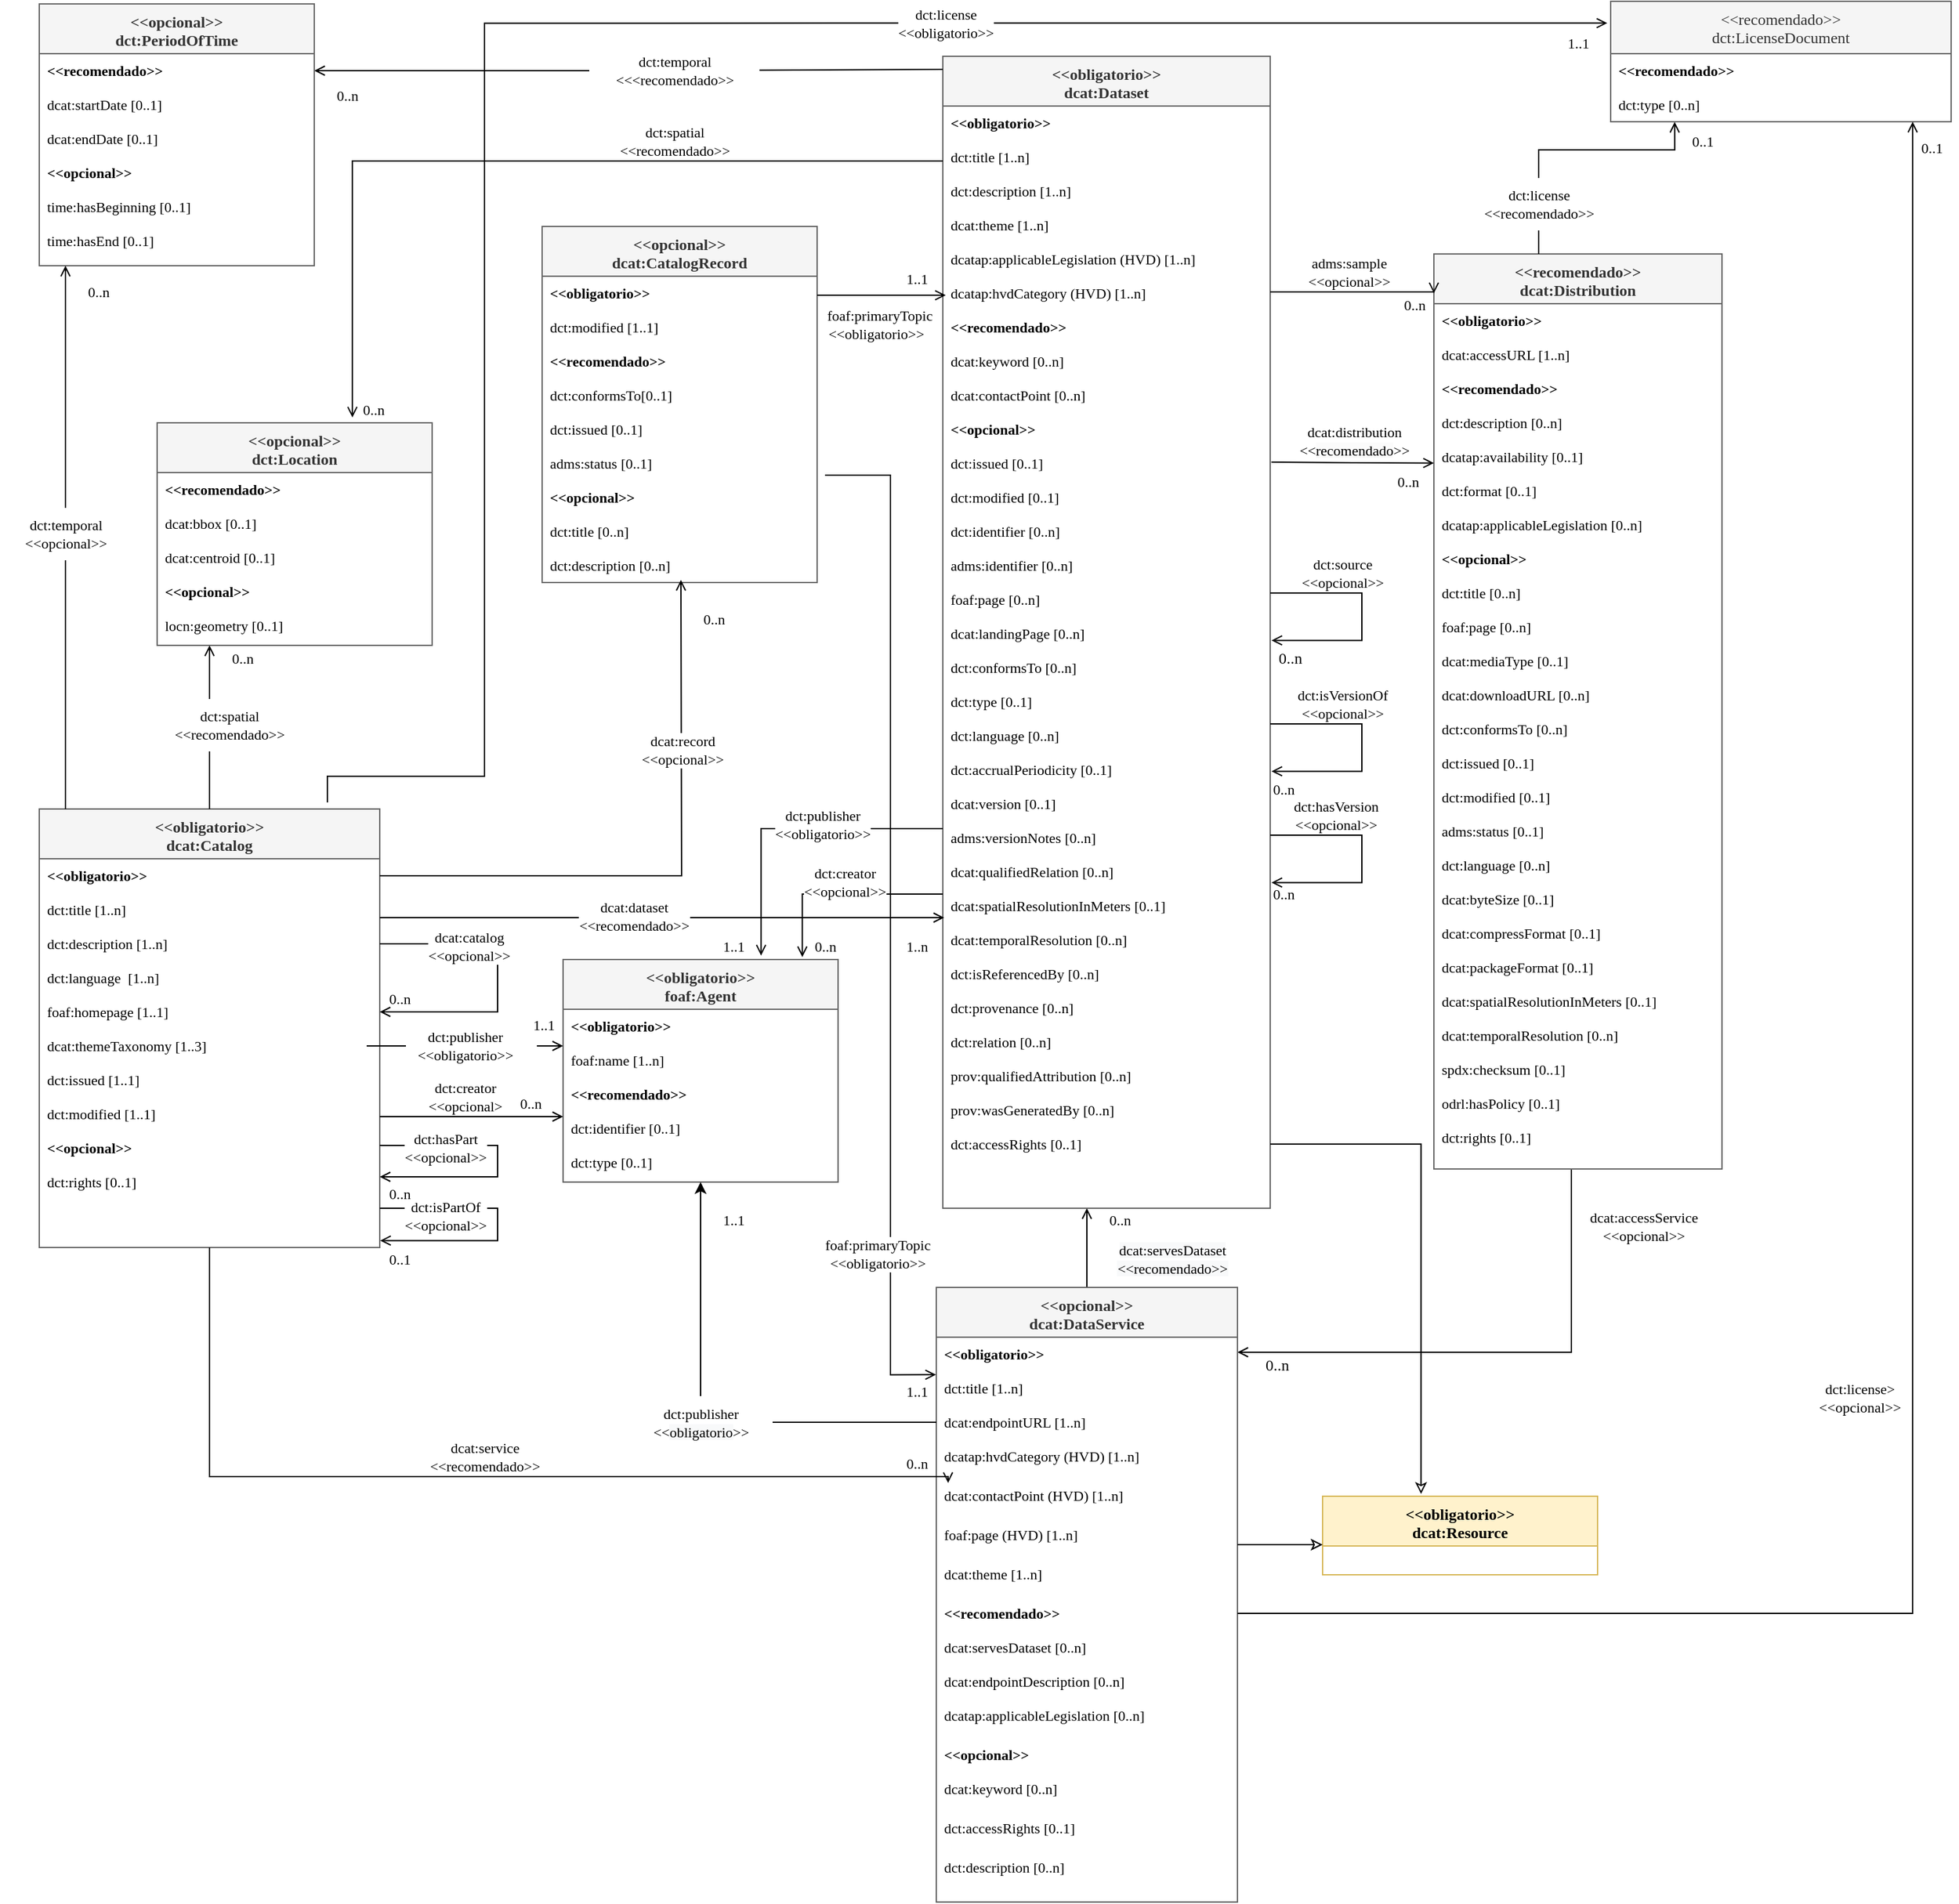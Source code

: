 <mxfile>
    <diagram id="C5RBs43oDa-KdzZeNtuy" name="Page-1">
        <mxGraphModel dx="319" dy="364" grid="1" gridSize="10" guides="1" tooltips="1" connect="1" arrows="1" fold="1" page="1" pageScale="1" pageWidth="1654" pageHeight="2336" math="0" shadow="0">
            <root>
                <mxCell id="WIyWlLk6GJQsqaUBKTNV-0"/>
                <mxCell id="WIyWlLk6GJQsqaUBKTNV-1" parent="WIyWlLk6GJQsqaUBKTNV-0"/>
                <mxCell id="G__cIaLFMgHAqbE_2iN8-207" style="edgeStyle=orthogonalEdgeStyle;rounded=0;orthogonalLoop=1;jettySize=auto;html=1;fontSize=11;fontColor=#000000;endArrow=open;endFill=0;fontFamily=Montserrat;fontSource=https%3A%2F%2Ffonts.googleapis.com%2Fcss%3Ffamily%3DMontserrat;" parent="WIyWlLk6GJQsqaUBKTNV-1" source="zkfFHV4jXpPFQw0GAbJ--17" target="G__cIaLFMgHAqbE_2iN8-58" edge="1">
                    <mxGeometry relative="1" as="geometry">
                        <mxPoint x="970" y="1070" as="targetPoint"/>
                        <Array as="points">
                            <mxPoint x="1240" y="1070"/>
                        </Array>
                    </mxGeometry>
                </mxCell>
                <mxCell id="YDY7Kbw59Wde-W-3O7tk-40" style="edgeStyle=orthogonalEdgeStyle;rounded=0;orthogonalLoop=1;jettySize=auto;html=1;endArrow=open;endFill=0;fontFamily=Montserrat;fontSource=https%3A%2F%2Ffonts.googleapis.com%2Fcss%3Ffamily%3DMontserrat;" parent="WIyWlLk6GJQsqaUBKTNV-1" source="G__cIaLFMgHAqbE_2iN8-57" edge="1">
                    <mxGeometry relative="1" as="geometry">
                        <mxPoint x="870" y="960" as="targetPoint"/>
                    </mxGeometry>
                </mxCell>
                <mxCell id="G__cIaLFMgHAqbE_2iN8-213" style="edgeStyle=orthogonalEdgeStyle;rounded=0;orthogonalLoop=1;jettySize=auto;html=1;fontSize=11;fontColor=#000000;endArrow=open;endFill=0;entryX=0.188;entryY=1.004;entryDx=0;entryDy=0;entryPerimeter=0;startArrow=none;fontFamily=Montserrat;fontSource=https%3A%2F%2Ffonts.googleapis.com%2Fcss%3Ffamily%3DMontserrat;" parent="WIyWlLk6GJQsqaUBKTNV-1" source="G__cIaLFMgHAqbE_2iN8-214" target="G__cIaLFMgHAqbE_2iN8-52" edge="1">
                    <mxGeometry relative="1" as="geometry">
                        <mxPoint x="1320" y="120" as="targetPoint"/>
                    </mxGeometry>
                </mxCell>
                <mxCell id="zkfFHV4jXpPFQw0GAbJ--17" value="&lt;&lt;recomendado&gt;&gt;&#xa;dcat:Distribution" style="swimlane;fontStyle=1;align=center;verticalAlign=top;childLayout=stackLayout;horizontal=1;startSize=38;horizontalStack=0;resizeParent=1;resizeLast=0;collapsible=1;marginBottom=0;rounded=0;shadow=0;strokeWidth=1;fillColor=#f5f5f5;fontColor=#333333;strokeColor=#666666;fontFamily=Montserrat;fontSource=https%3A%2F%2Ffonts.googleapis.com%2Fcss%3Ffamily%3DMontserrat;" parent="WIyWlLk6GJQsqaUBKTNV-1" vertex="1">
                    <mxGeometry x="1135" y="231" width="220" height="699" as="geometry">
                        <mxRectangle x="590" y="42" width="160" height="26" as="alternateBounds"/>
                    </mxGeometry>
                </mxCell>
                <mxCell id="zkfFHV4jXpPFQw0GAbJ--18" value="&lt;&lt;obligatorio&gt;&gt;&#xa;" style="text;align=left;verticalAlign=top;spacingLeft=4;spacingRight=4;overflow=hidden;rotatable=0;points=[[0,0.5],[1,0.5]];portConstraint=eastwest;fontStyle=1;fontSize=11;fontFamily=Montserrat;fontSource=https%3A%2F%2Ffonts.googleapis.com%2Fcss%3Ffamily%3DMontserrat;" parent="zkfFHV4jXpPFQw0GAbJ--17" vertex="1">
                    <mxGeometry y="38" width="220" height="26" as="geometry"/>
                </mxCell>
                <mxCell id="zkfFHV4jXpPFQw0GAbJ--19" value="dcat:accessURL [1..n]" style="text;align=left;verticalAlign=top;spacingLeft=4;spacingRight=4;overflow=hidden;rotatable=0;points=[[0,0.5],[1,0.5]];portConstraint=eastwest;rounded=0;shadow=0;html=0;fontSize=11;fontStyle=0;fontFamily=Montserrat;fontSource=https%3A%2F%2Ffonts.googleapis.com%2Fcss%3Ffamily%3DMontserrat;" parent="zkfFHV4jXpPFQw0GAbJ--17" vertex="1">
                    <mxGeometry y="64" width="220" height="26" as="geometry"/>
                </mxCell>
                <mxCell id="zkfFHV4jXpPFQw0GAbJ--20" value="&lt;&lt;recomendado&gt;&gt;" style="text;align=left;verticalAlign=top;spacingLeft=4;spacingRight=4;overflow=hidden;rotatable=0;points=[[0,0.5],[1,0.5]];portConstraint=eastwest;rounded=0;shadow=0;html=0;fontStyle=1;fontSize=11;fontFamily=Montserrat;fontSource=https%3A%2F%2Ffonts.googleapis.com%2Fcss%3Ffamily%3DMontserrat;" parent="zkfFHV4jXpPFQw0GAbJ--17" vertex="1">
                    <mxGeometry y="90" width="220" height="26" as="geometry"/>
                </mxCell>
                <mxCell id="zkfFHV4jXpPFQw0GAbJ--21" value="dct:description [0..n]" style="text;align=left;verticalAlign=top;spacingLeft=4;spacingRight=4;overflow=hidden;rotatable=0;points=[[0,0.5],[1,0.5]];portConstraint=eastwest;rounded=0;shadow=0;html=0;fontSize=11;fontFamily=Montserrat;fontSource=https%3A%2F%2Ffonts.googleapis.com%2Fcss%3Ffamily%3DMontserrat;" parent="zkfFHV4jXpPFQw0GAbJ--17" vertex="1">
                    <mxGeometry y="116" width="220" height="26" as="geometry"/>
                </mxCell>
                <mxCell id="zkfFHV4jXpPFQw0GAbJ--22" value="dcatap:availability [0..1]" style="text;align=left;verticalAlign=top;spacingLeft=4;spacingRight=4;overflow=hidden;rotatable=0;points=[[0,0.5],[1,0.5]];portConstraint=eastwest;rounded=0;shadow=0;html=0;fontSize=11;fontFamily=Montserrat;fontSource=https%3A%2F%2Ffonts.googleapis.com%2Fcss%3Ffamily%3DMontserrat;" parent="zkfFHV4jXpPFQw0GAbJ--17" vertex="1">
                    <mxGeometry y="142" width="220" height="26" as="geometry"/>
                </mxCell>
                <mxCell id="zkfFHV4jXpPFQw0GAbJ--24" value="dct:format [0..1]" style="text;align=left;verticalAlign=top;spacingLeft=4;spacingRight=4;overflow=hidden;rotatable=0;points=[[0,0.5],[1,0.5]];portConstraint=eastwest;fontSize=11;fontFamily=Montserrat;fontSource=https%3A%2F%2Ffonts.googleapis.com%2Fcss%3Ffamily%3DMontserrat;" parent="zkfFHV4jXpPFQw0GAbJ--17" vertex="1">
                    <mxGeometry y="168" width="220" height="26" as="geometry"/>
                </mxCell>
                <mxCell id="2" value="dcatap:applicableLegislation [0..n]" style="text;align=left;verticalAlign=top;spacingLeft=4;spacingRight=4;overflow=hidden;rotatable=0;points=[[0,0.5],[1,0.5]];portConstraint=eastwest;fontSize=11;fontFamily=Montserrat;fontSource=https%3A%2F%2Ffonts.googleapis.com%2Fcss%3Ffamily%3DMontserrat;" parent="zkfFHV4jXpPFQw0GAbJ--17" vertex="1">
                    <mxGeometry y="194" width="220" height="26" as="geometry"/>
                </mxCell>
                <mxCell id="zkfFHV4jXpPFQw0GAbJ--25" value="&lt;&lt;opcional&gt;&gt;" style="text;align=left;verticalAlign=top;spacingLeft=4;spacingRight=4;overflow=hidden;rotatable=0;points=[[0,0.5],[1,0.5]];portConstraint=eastwest;fontSize=11;fontStyle=1;fontFamily=Montserrat;fontSource=https%3A%2F%2Ffonts.googleapis.com%2Fcss%3Ffamily%3DMontserrat;" parent="zkfFHV4jXpPFQw0GAbJ--17" vertex="1">
                    <mxGeometry y="220" width="220" height="26" as="geometry"/>
                </mxCell>
                <mxCell id="G__cIaLFMgHAqbE_2iN8-11" value="dct:title [0..n]" style="text;align=left;verticalAlign=top;spacingLeft=4;spacingRight=4;overflow=hidden;rotatable=0;points=[[0,0.5],[1,0.5]];portConstraint=eastwest;fontSize=11;fontFamily=Montserrat;fontSource=https%3A%2F%2Ffonts.googleapis.com%2Fcss%3Ffamily%3DMontserrat;" parent="zkfFHV4jXpPFQw0GAbJ--17" vertex="1">
                    <mxGeometry y="246" width="220" height="26" as="geometry"/>
                </mxCell>
                <mxCell id="G__cIaLFMgHAqbE_2iN8-12" value="foaf:page [0..n]" style="text;align=left;verticalAlign=top;spacingLeft=4;spacingRight=4;overflow=hidden;rotatable=0;points=[[0,0.5],[1,0.5]];portConstraint=eastwest;fontSize=11;fontFamily=Montserrat;fontSource=https%3A%2F%2Ffonts.googleapis.com%2Fcss%3Ffamily%3DMontserrat;" parent="zkfFHV4jXpPFQw0GAbJ--17" vertex="1">
                    <mxGeometry y="272" width="220" height="26" as="geometry"/>
                </mxCell>
                <mxCell id="G__cIaLFMgHAqbE_2iN8-2" value="dcat:mediaType [0..1]" style="text;align=left;verticalAlign=top;spacingLeft=4;spacingRight=4;overflow=hidden;rotatable=0;points=[[0,0.5],[1,0.5]];portConstraint=eastwest;fontSize=11;fontFamily=Montserrat;fontSource=https%3A%2F%2Ffonts.googleapis.com%2Fcss%3Ffamily%3DMontserrat;" parent="zkfFHV4jXpPFQw0GAbJ--17" vertex="1">
                    <mxGeometry y="298" width="220" height="26" as="geometry"/>
                </mxCell>
                <mxCell id="G__cIaLFMgHAqbE_2iN8-1" value="dcat:downloadURL [0..n]" style="text;align=left;verticalAlign=top;spacingLeft=4;spacingRight=4;overflow=hidden;rotatable=0;points=[[0,0.5],[1,0.5]];portConstraint=eastwest;fontSize=11;fontFamily=Montserrat;fontSource=https%3A%2F%2Ffonts.googleapis.com%2Fcss%3Ffamily%3DMontserrat;" parent="zkfFHV4jXpPFQw0GAbJ--17" vertex="1">
                    <mxGeometry y="324" width="220" height="26" as="geometry"/>
                </mxCell>
                <mxCell id="G__cIaLFMgHAqbE_2iN8-6" value="dct:conformsTo [0..n]" style="text;align=left;verticalAlign=top;spacingLeft=4;spacingRight=4;overflow=hidden;rotatable=0;points=[[0,0.5],[1,0.5]];portConstraint=eastwest;fontSize=11;fontFamily=Montserrat;fontSource=https%3A%2F%2Ffonts.googleapis.com%2Fcss%3Ffamily%3DMontserrat;" parent="zkfFHV4jXpPFQw0GAbJ--17" vertex="1">
                    <mxGeometry y="350" width="220" height="26" as="geometry"/>
                </mxCell>
                <mxCell id="G__cIaLFMgHAqbE_2iN8-7" value="dct:issued [0..1]" style="text;align=left;verticalAlign=top;spacingLeft=4;spacingRight=4;overflow=hidden;rotatable=0;points=[[0,0.5],[1,0.5]];portConstraint=eastwest;fontSize=11;fontFamily=Montserrat;fontSource=https%3A%2F%2Ffonts.googleapis.com%2Fcss%3Ffamily%3DMontserrat;" parent="zkfFHV4jXpPFQw0GAbJ--17" vertex="1">
                    <mxGeometry y="376" width="220" height="26" as="geometry"/>
                </mxCell>
                <mxCell id="G__cIaLFMgHAqbE_2iN8-9" value="dct:modified [0..1]" style="text;align=left;verticalAlign=top;spacingLeft=4;spacingRight=4;overflow=hidden;rotatable=0;points=[[0,0.5],[1,0.5]];portConstraint=eastwest;fontSize=11;fontFamily=Montserrat;fontSource=https%3A%2F%2Ffonts.googleapis.com%2Fcss%3Ffamily%3DMontserrat;" parent="zkfFHV4jXpPFQw0GAbJ--17" vertex="1">
                    <mxGeometry y="402" width="220" height="26" as="geometry"/>
                </mxCell>
                <mxCell id="QwCsg95YqU4gFDhA0OOi-0" value="adms:status [0..1]" style="text;align=left;verticalAlign=top;spacingLeft=4;spacingRight=4;overflow=hidden;rotatable=0;points=[[0,0.5],[1,0.5]];portConstraint=eastwest;fontSize=11;fontFamily=Montserrat;fontSource=https%3A%2F%2Ffonts.googleapis.com%2Fcss%3Ffamily%3DMontserrat;" parent="zkfFHV4jXpPFQw0GAbJ--17" vertex="1">
                    <mxGeometry y="428" width="220" height="26" as="geometry"/>
                </mxCell>
                <mxCell id="G__cIaLFMgHAqbE_2iN8-8" value="dct:language [0..n]" style="text;align=left;verticalAlign=top;spacingLeft=4;spacingRight=4;overflow=hidden;rotatable=0;points=[[0,0.5],[1,0.5]];portConstraint=eastwest;fontSize=11;fontFamily=Montserrat;fontSource=https%3A%2F%2Ffonts.googleapis.com%2Fcss%3Ffamily%3DMontserrat;" parent="zkfFHV4jXpPFQw0GAbJ--17" vertex="1">
                    <mxGeometry y="454" width="220" height="26" as="geometry"/>
                </mxCell>
                <mxCell id="QwCsg95YqU4gFDhA0OOi-1" value="dcat:byteSize [0..1]" style="text;align=left;verticalAlign=top;spacingLeft=4;spacingRight=4;overflow=hidden;rotatable=0;points=[[0,0.5],[1,0.5]];portConstraint=eastwest;fontSize=11;fontFamily=Montserrat;fontSource=https%3A%2F%2Ffonts.googleapis.com%2Fcss%3Ffamily%3DMontserrat;" parent="zkfFHV4jXpPFQw0GAbJ--17" vertex="1">
                    <mxGeometry y="480" width="220" height="26" as="geometry"/>
                </mxCell>
                <mxCell id="G__cIaLFMgHAqbE_2iN8-0" value="dcat:compressFormat [0..1]" style="text;align=left;verticalAlign=top;spacingLeft=4;spacingRight=4;overflow=hidden;rotatable=0;points=[[0,0.5],[1,0.5]];portConstraint=eastwest;fontSize=11;fontFamily=Montserrat;fontSource=https%3A%2F%2Ffonts.googleapis.com%2Fcss%3Ffamily%3DMontserrat;" parent="zkfFHV4jXpPFQw0GAbJ--17" vertex="1">
                    <mxGeometry y="506" width="220" height="26" as="geometry"/>
                </mxCell>
                <mxCell id="G__cIaLFMgHAqbE_2iN8-3" value="dcat:packageFormat [0..1]" style="text;align=left;verticalAlign=top;spacingLeft=4;spacingRight=4;overflow=hidden;rotatable=0;points=[[0,0.5],[1,0.5]];portConstraint=eastwest;fontSize=11;fontFamily=Montserrat;fontSource=https%3A%2F%2Ffonts.googleapis.com%2Fcss%3Ffamily%3DMontserrat;" parent="zkfFHV4jXpPFQw0GAbJ--17" vertex="1">
                    <mxGeometry y="532" width="220" height="26" as="geometry"/>
                </mxCell>
                <mxCell id="G__cIaLFMgHAqbE_2iN8-4" value="dcat:spatialResolutionInMeters [0..1]" style="text;align=left;verticalAlign=top;spacingLeft=4;spacingRight=4;overflow=hidden;rotatable=0;points=[[0,0.5],[1,0.5]];portConstraint=eastwest;fontSize=11;fontFamily=Montserrat;fontSource=https%3A%2F%2Ffonts.googleapis.com%2Fcss%3Ffamily%3DMontserrat;" parent="zkfFHV4jXpPFQw0GAbJ--17" vertex="1">
                    <mxGeometry y="558" width="220" height="26" as="geometry"/>
                </mxCell>
                <mxCell id="G__cIaLFMgHAqbE_2iN8-5" value="dcat:temporalResolution [0..n]" style="text;align=left;verticalAlign=top;spacingLeft=4;spacingRight=4;overflow=hidden;rotatable=0;points=[[0,0.5],[1,0.5]];portConstraint=eastwest;fontSize=11;fontFamily=Montserrat;fontSource=https%3A%2F%2Ffonts.googleapis.com%2Fcss%3Ffamily%3DMontserrat;" parent="zkfFHV4jXpPFQw0GAbJ--17" vertex="1">
                    <mxGeometry y="584" width="220" height="26" as="geometry"/>
                </mxCell>
                <mxCell id="G__cIaLFMgHAqbE_2iN8-14" value="spdx:checksum [0..1]" style="text;align=left;verticalAlign=top;spacingLeft=4;spacingRight=4;overflow=hidden;rotatable=0;points=[[0,0.5],[1,0.5]];portConstraint=eastwest;fontSize=11;fontFamily=Montserrat;fontSource=https%3A%2F%2Ffonts.googleapis.com%2Fcss%3Ffamily%3DMontserrat;" parent="zkfFHV4jXpPFQw0GAbJ--17" vertex="1">
                    <mxGeometry y="610" width="220" height="26" as="geometry"/>
                </mxCell>
                <mxCell id="G__cIaLFMgHAqbE_2iN8-13" value="odrl:hasPolicy [0..1]" style="text;align=left;verticalAlign=top;spacingLeft=4;spacingRight=4;overflow=hidden;rotatable=0;points=[[0,0.5],[1,0.5]];portConstraint=eastwest;fontSize=11;fontFamily=Montserrat;fontSource=https%3A%2F%2Ffonts.googleapis.com%2Fcss%3Ffamily%3DMontserrat;" parent="zkfFHV4jXpPFQw0GAbJ--17" vertex="1">
                    <mxGeometry y="636" width="220" height="26" as="geometry"/>
                </mxCell>
                <mxCell id="G__cIaLFMgHAqbE_2iN8-10" value="dct:rights [0..1]" style="text;align=left;verticalAlign=top;spacingLeft=4;spacingRight=4;overflow=hidden;rotatable=0;points=[[0,0.5],[1,0.5]];portConstraint=eastwest;fontSize=11;fontFamily=Montserrat;fontSource=https%3A%2F%2Ffonts.googleapis.com%2Fcss%3Ffamily%3DMontserrat;" parent="zkfFHV4jXpPFQw0GAbJ--17" vertex="1">
                    <mxGeometry y="662" width="220" height="26" as="geometry"/>
                </mxCell>
                <mxCell id="G__cIaLFMgHAqbE_2iN8-176" style="edgeStyle=orthogonalEdgeStyle;rounded=0;orthogonalLoop=1;jettySize=auto;html=1;fontSize=11;fontColor=#000000;endArrow=open;endFill=0;entryX=1;entryY=0.5;entryDx=0;entryDy=0;startArrow=none;fontFamily=Montserrat;fontSource=https%3A%2F%2Ffonts.googleapis.com%2Fcss%3Ffamily%3DMontserrat;" parent="WIyWlLk6GJQsqaUBKTNV-1" source="G__cIaLFMgHAqbE_2iN8-178" target="G__cIaLFMgHAqbE_2iN8-133" edge="1">
                    <mxGeometry relative="1" as="geometry">
                        <mxPoint x="760" y="110" as="targetPoint"/>
                    </mxGeometry>
                </mxCell>
                <mxCell id="G__cIaLFMgHAqbE_2iN8-16" value="&lt;&lt;obligatorio&gt;&gt;&#xa;dcat:Dataset" style="swimlane;fontStyle=1;align=center;verticalAlign=top;childLayout=stackLayout;horizontal=1;startSize=38;horizontalStack=0;resizeParent=1;resizeLast=0;collapsible=1;marginBottom=0;rounded=0;shadow=0;strokeWidth=1;fillColor=#f5f5f5;fontColor=#333333;strokeColor=#666666;movable=1;resizable=1;rotatable=1;deletable=1;editable=1;connectable=1;fontFamily=Montserrat;fontSource=https%3A%2F%2Ffonts.googleapis.com%2Fcss%3Ffamily%3DMontserrat;" parent="WIyWlLk6GJQsqaUBKTNV-1" vertex="1">
                    <mxGeometry x="760" y="80" width="250" height="880" as="geometry">
                        <mxRectangle x="440" y="130" width="160" height="26" as="alternateBounds"/>
                    </mxGeometry>
                </mxCell>
                <mxCell id="G__cIaLFMgHAqbE_2iN8-17" value="&lt;&lt;obligatorio&gt;&gt;&#xa;" style="text;align=left;verticalAlign=top;spacingLeft=4;spacingRight=4;overflow=hidden;rotatable=0;points=[[0,0.5],[1,0.5]];portConstraint=eastwest;fontStyle=1;fontSize=11;fontFamily=Montserrat;fontSource=https%3A%2F%2Ffonts.googleapis.com%2Fcss%3Ffamily%3DMontserrat;" parent="G__cIaLFMgHAqbE_2iN8-16" vertex="1">
                    <mxGeometry y="38" width="250" height="26" as="geometry"/>
                </mxCell>
                <mxCell id="G__cIaLFMgHAqbE_2iN8-19" value="dct:title [1..n]" style="text;align=left;verticalAlign=top;spacingLeft=4;spacingRight=4;overflow=hidden;rotatable=0;points=[[0,0.5],[1,0.5]];portConstraint=eastwest;rounded=0;shadow=0;html=0;fontStyle=0;fontSize=11;fontFamily=Montserrat;fontSource=https%3A%2F%2Ffonts.googleapis.com%2Fcss%3Ffamily%3DMontserrat;" parent="G__cIaLFMgHAqbE_2iN8-16" vertex="1">
                    <mxGeometry y="64" width="250" height="26" as="geometry"/>
                </mxCell>
                <mxCell id="G__cIaLFMgHAqbE_2iN8-18" value="dct:description [1..n]" style="text;align=left;verticalAlign=top;spacingLeft=4;spacingRight=4;overflow=hidden;rotatable=0;points=[[0,0.5],[1,0.5]];portConstraint=eastwest;rounded=0;shadow=0;html=0;fontSize=11;fontStyle=0;fontFamily=Montserrat;fontSource=https%3A%2F%2Ffonts.googleapis.com%2Fcss%3Ffamily%3DMontserrat;" parent="G__cIaLFMgHAqbE_2iN8-16" vertex="1">
                    <mxGeometry y="90" width="250" height="26" as="geometry"/>
                </mxCell>
                <mxCell id="G__cIaLFMgHAqbE_2iN8-23" value="dcat:theme [1..n]" style="text;align=left;verticalAlign=top;spacingLeft=4;spacingRight=4;overflow=hidden;rotatable=0;points=[[0,0.5],[1,0.5]];portConstraint=eastwest;fontSize=11;fontStyle=0;fontFamily=Montserrat;fontSource=https%3A%2F%2Ffonts.googleapis.com%2Fcss%3Ffamily%3DMontserrat;" parent="G__cIaLFMgHAqbE_2iN8-16" vertex="1">
                    <mxGeometry y="116" width="250" height="26" as="geometry"/>
                </mxCell>
                <mxCell id="Nw97LbCy2OWGeZqUpTsd-25" value="dcatap:applicableLegislation (HVD) [1..n]" style="text;align=left;verticalAlign=top;spacingLeft=4;spacingRight=4;overflow=hidden;rotatable=0;points=[[0,0.5],[1,0.5]];portConstraint=eastwest;fontSize=11;fontFamily=Montserrat;fontSource=https%3A%2F%2Ffonts.googleapis.com%2Fcss%3Ffamily%3DMontserrat;" parent="G__cIaLFMgHAqbE_2iN8-16" vertex="1">
                    <mxGeometry y="142" width="250" height="26" as="geometry"/>
                </mxCell>
                <mxCell id="Nw97LbCy2OWGeZqUpTsd-24" value="dcatap:hvdCategory (HVD) [1..n]" style="text;align=left;verticalAlign=top;spacingLeft=4;spacingRight=4;overflow=hidden;rotatable=0;points=[[0,0.5],[1,0.5]];portConstraint=eastwest;fontSize=11;fontFamily=Montserrat;fontSource=https%3A%2F%2Ffonts.googleapis.com%2Fcss%3Ffamily%3DMontserrat;" parent="G__cIaLFMgHAqbE_2iN8-16" vertex="1">
                    <mxGeometry y="168" width="250" height="26" as="geometry"/>
                </mxCell>
                <mxCell id="G__cIaLFMgHAqbE_2iN8-20" value="&lt;&lt;recomendado&gt;&gt;" style="text;align=left;verticalAlign=top;spacingLeft=4;spacingRight=4;overflow=hidden;rotatable=0;points=[[0,0.5],[1,0.5]];portConstraint=eastwest;rounded=0;shadow=0;html=0;fontSize=11;fontStyle=1;fontFamily=Montserrat;fontSource=https%3A%2F%2Ffonts.googleapis.com%2Fcss%3Ffamily%3DMontserrat;" parent="G__cIaLFMgHAqbE_2iN8-16" vertex="1">
                    <mxGeometry y="194" width="250" height="26" as="geometry"/>
                </mxCell>
                <mxCell id="G__cIaLFMgHAqbE_2iN8-22" value="dcat:keyword [0..n]" style="text;align=left;verticalAlign=top;spacingLeft=4;spacingRight=4;overflow=hidden;rotatable=0;points=[[0,0.5],[1,0.5]];portConstraint=eastwest;fontSize=11;fontFamily=Montserrat;fontSource=https%3A%2F%2Ffonts.googleapis.com%2Fcss%3Ffamily%3DMontserrat;" parent="G__cIaLFMgHAqbE_2iN8-16" vertex="1">
                    <mxGeometry y="220" width="250" height="26" as="geometry"/>
                </mxCell>
                <mxCell id="G__cIaLFMgHAqbE_2iN8-21" value="dcat:contactPoint [0..n]" style="text;align=left;verticalAlign=top;spacingLeft=4;spacingRight=4;overflow=hidden;rotatable=0;points=[[0,0.5],[1,0.5]];portConstraint=eastwest;rounded=0;shadow=0;html=0;fontSize=11;fontFamily=Montserrat;fontSource=https%3A%2F%2Ffonts.googleapis.com%2Fcss%3Ffamily%3DMontserrat;" parent="G__cIaLFMgHAqbE_2iN8-16" vertex="1">
                    <mxGeometry y="246" width="250" height="26" as="geometry"/>
                </mxCell>
                <mxCell id="G__cIaLFMgHAqbE_2iN8-24" value="&lt;&lt;opcional&gt;&gt;" style="text;align=left;verticalAlign=top;spacingLeft=4;spacingRight=4;overflow=hidden;rotatable=0;points=[[0,0.5],[1,0.5]];portConstraint=eastwest;fontSize=11;fontStyle=1;fontFamily=Montserrat;fontSource=https%3A%2F%2Ffonts.googleapis.com%2Fcss%3Ffamily%3DMontserrat;" parent="G__cIaLFMgHAqbE_2iN8-16" vertex="1">
                    <mxGeometry y="272" width="250" height="26" as="geometry"/>
                </mxCell>
                <mxCell id="G__cIaLFMgHAqbE_2iN8-29" value="dct:issued [0..1]" style="text;align=left;verticalAlign=top;spacingLeft=4;spacingRight=4;overflow=hidden;rotatable=0;points=[[0,0.5],[1,0.5]];portConstraint=eastwest;fontSize=11;fontFamily=Montserrat;fontSource=https%3A%2F%2Ffonts.googleapis.com%2Fcss%3Ffamily%3DMontserrat;" parent="G__cIaLFMgHAqbE_2iN8-16" vertex="1">
                    <mxGeometry y="298" width="250" height="26" as="geometry"/>
                </mxCell>
                <mxCell id="G__cIaLFMgHAqbE_2iN8-30" value="dct:modified [0..1]" style="text;align=left;verticalAlign=top;spacingLeft=4;spacingRight=4;overflow=hidden;rotatable=0;points=[[0,0.5],[1,0.5]];portConstraint=eastwest;fontSize=11;fontFamily=Montserrat;fontSource=https%3A%2F%2Ffonts.googleapis.com%2Fcss%3Ffamily%3DMontserrat;" parent="G__cIaLFMgHAqbE_2iN8-16" vertex="1">
                    <mxGeometry y="324" width="250" height="26" as="geometry"/>
                </mxCell>
                <mxCell id="G__cIaLFMgHAqbE_2iN8-25" value="dct:identifier [0..n]" style="text;align=left;verticalAlign=top;spacingLeft=4;spacingRight=4;overflow=hidden;rotatable=0;points=[[0,0.5],[1,0.5]];portConstraint=eastwest;fontSize=11;fontFamily=Montserrat;fontSource=https%3A%2F%2Ffonts.googleapis.com%2Fcss%3Ffamily%3DMontserrat;" parent="G__cIaLFMgHAqbE_2iN8-16" vertex="1">
                    <mxGeometry y="350" width="250" height="26" as="geometry"/>
                </mxCell>
                <mxCell id="G__cIaLFMgHAqbE_2iN8-27" value="adms:identifier [0..n]" style="text;align=left;verticalAlign=top;spacingLeft=4;spacingRight=4;overflow=hidden;rotatable=0;points=[[0,0.5],[1,0.5]];portConstraint=eastwest;fontSize=11;fontFamily=Montserrat;fontSource=https%3A%2F%2Ffonts.googleapis.com%2Fcss%3Ffamily%3DMontserrat;" parent="G__cIaLFMgHAqbE_2iN8-16" vertex="1">
                    <mxGeometry y="376" width="250" height="26" as="geometry"/>
                </mxCell>
                <mxCell id="G__cIaLFMgHAqbE_2iN8-26" value="foaf:page [0..n]" style="text;align=left;verticalAlign=top;spacingLeft=4;spacingRight=4;overflow=hidden;rotatable=0;points=[[0,0.5],[1,0.5]];portConstraint=eastwest;fontSize=11;fontFamily=Montserrat;fontSource=https%3A%2F%2Ffonts.googleapis.com%2Fcss%3Ffamily%3DMontserrat;" parent="G__cIaLFMgHAqbE_2iN8-16" vertex="1">
                    <mxGeometry y="402" width="250" height="26" as="geometry"/>
                </mxCell>
                <mxCell id="G__cIaLFMgHAqbE_2iN8-28" value="dcat:landingPage [0..n]" style="text;align=left;verticalAlign=top;spacingLeft=4;spacingRight=4;overflow=hidden;rotatable=0;points=[[0,0.5],[1,0.5]];portConstraint=eastwest;fontSize=11;fontFamily=Montserrat;fontSource=https%3A%2F%2Ffonts.googleapis.com%2Fcss%3Ffamily%3DMontserrat;" parent="G__cIaLFMgHAqbE_2iN8-16" vertex="1">
                    <mxGeometry y="428" width="250" height="26" as="geometry"/>
                </mxCell>
                <mxCell id="G__cIaLFMgHAqbE_2iN8-33" value="dct:conformsTo [0..n]" style="text;align=left;verticalAlign=top;spacingLeft=4;spacingRight=4;overflow=hidden;rotatable=0;points=[[0,0.5],[1,0.5]];portConstraint=eastwest;fontSize=11;fontFamily=Montserrat;fontSource=https%3A%2F%2Ffonts.googleapis.com%2Fcss%3Ffamily%3DMontserrat;" parent="G__cIaLFMgHAqbE_2iN8-16" vertex="1">
                    <mxGeometry y="454" width="250" height="26" as="geometry"/>
                </mxCell>
                <mxCell id="G__cIaLFMgHAqbE_2iN8-31" value="dct:type [0..1]" style="text;align=left;verticalAlign=top;spacingLeft=4;spacingRight=4;overflow=hidden;rotatable=0;points=[[0,0.5],[1,0.5]];portConstraint=eastwest;fontSize=11;fontFamily=Montserrat;fontSource=https%3A%2F%2Ffonts.googleapis.com%2Fcss%3Ffamily%3DMontserrat;" parent="G__cIaLFMgHAqbE_2iN8-16" vertex="1">
                    <mxGeometry y="480" width="250" height="26" as="geometry"/>
                </mxCell>
                <mxCell id="G__cIaLFMgHAqbE_2iN8-32" value="dct:language [0..n]" style="text;align=left;verticalAlign=top;spacingLeft=4;spacingRight=4;overflow=hidden;rotatable=0;points=[[0,0.5],[1,0.5]];portConstraint=eastwest;fontSize=11;fontFamily=Montserrat;fontSource=https%3A%2F%2Ffonts.googleapis.com%2Fcss%3Ffamily%3DMontserrat;" parent="G__cIaLFMgHAqbE_2iN8-16" vertex="1">
                    <mxGeometry y="506" width="250" height="26" as="geometry"/>
                </mxCell>
                <mxCell id="YDY7Kbw59Wde-W-3O7tk-36" value="dct:accrualPeriodicity [0..1]" style="text;align=left;verticalAlign=top;spacingLeft=4;spacingRight=4;overflow=hidden;rotatable=0;points=[[0,0.5],[1,0.5]];portConstraint=eastwest;fontSize=11;fontFamily=Montserrat;fontSource=https%3A%2F%2Ffonts.googleapis.com%2Fcss%3Ffamily%3DMontserrat;" parent="G__cIaLFMgHAqbE_2iN8-16" vertex="1">
                    <mxGeometry y="532" width="250" height="26" as="geometry"/>
                </mxCell>
                <mxCell id="G__cIaLFMgHAqbE_2iN8-34" value="dcat:version [0..1]" style="text;align=left;verticalAlign=top;spacingLeft=4;spacingRight=4;overflow=hidden;rotatable=0;points=[[0,0.5],[1,0.5]];portConstraint=eastwest;fontSize=11;fontFamily=Montserrat;fontSource=https%3A%2F%2Ffonts.googleapis.com%2Fcss%3Ffamily%3DMontserrat;" parent="G__cIaLFMgHAqbE_2iN8-16" vertex="1">
                    <mxGeometry y="558" width="250" height="26" as="geometry"/>
                </mxCell>
                <mxCell id="G__cIaLFMgHAqbE_2iN8-35" value="adms:versionNotes [0..n]" style="text;align=left;verticalAlign=top;spacingLeft=4;spacingRight=4;overflow=hidden;rotatable=0;points=[[0,0.5],[1,0.5]];portConstraint=eastwest;fontSize=11;fontFamily=Montserrat;fontSource=https%3A%2F%2Ffonts.googleapis.com%2Fcss%3Ffamily%3DMontserrat;" parent="G__cIaLFMgHAqbE_2iN8-16" vertex="1">
                    <mxGeometry y="584" width="250" height="26" as="geometry"/>
                </mxCell>
                <mxCell id="G__cIaLFMgHAqbE_2iN8-36" value="dcat:qualifiedRelation [0..n]" style="text;align=left;verticalAlign=top;spacingLeft=4;spacingRight=4;overflow=hidden;rotatable=0;points=[[0,0.5],[1,0.5]];portConstraint=eastwest;fontSize=11;fontFamily=Montserrat;fontSource=https%3A%2F%2Ffonts.googleapis.com%2Fcss%3Ffamily%3DMontserrat;" parent="G__cIaLFMgHAqbE_2iN8-16" vertex="1">
                    <mxGeometry y="610" width="250" height="26" as="geometry"/>
                </mxCell>
                <mxCell id="G__cIaLFMgHAqbE_2iN8-37" value="dcat:spatialResolutionInMeters [0..1]" style="text;align=left;verticalAlign=top;spacingLeft=4;spacingRight=4;overflow=hidden;rotatable=0;points=[[0,0.5],[1,0.5]];portConstraint=eastwest;fontSize=11;fontFamily=Montserrat;fontSource=https%3A%2F%2Ffonts.googleapis.com%2Fcss%3Ffamily%3DMontserrat;" parent="G__cIaLFMgHAqbE_2iN8-16" vertex="1">
                    <mxGeometry y="636" width="250" height="26" as="geometry"/>
                </mxCell>
                <mxCell id="G__cIaLFMgHAqbE_2iN8-38" value="dcat:temporalResolution [0..n]" style="text;align=left;verticalAlign=top;spacingLeft=4;spacingRight=4;overflow=hidden;rotatable=0;points=[[0,0.5],[1,0.5]];portConstraint=eastwest;fontSize=11;fontFamily=Montserrat;fontSource=https%3A%2F%2Ffonts.googleapis.com%2Fcss%3Ffamily%3DMontserrat;" parent="G__cIaLFMgHAqbE_2iN8-16" vertex="1">
                    <mxGeometry y="662" width="250" height="26" as="geometry"/>
                </mxCell>
                <mxCell id="G__cIaLFMgHAqbE_2iN8-43" value="dct:isReferencedBy [0..n]" style="text;align=left;verticalAlign=top;spacingLeft=4;spacingRight=4;overflow=hidden;rotatable=0;points=[[0,0.5],[1,0.5]];portConstraint=eastwest;fontSize=11;fontFamily=Montserrat;fontSource=https%3A%2F%2Ffonts.googleapis.com%2Fcss%3Ffamily%3DMontserrat;" parent="G__cIaLFMgHAqbE_2iN8-16" vertex="1">
                    <mxGeometry y="688" width="250" height="26" as="geometry"/>
                </mxCell>
                <mxCell id="G__cIaLFMgHAqbE_2iN8-39" value="dct:provenance [0..n]" style="text;align=left;verticalAlign=top;spacingLeft=4;spacingRight=4;overflow=hidden;rotatable=0;points=[[0,0.5],[1,0.5]];portConstraint=eastwest;fontSize=11;fontFamily=Montserrat;fontSource=https%3A%2F%2Ffonts.googleapis.com%2Fcss%3Ffamily%3DMontserrat;" parent="G__cIaLFMgHAqbE_2iN8-16" vertex="1">
                    <mxGeometry y="714" width="250" height="26" as="geometry"/>
                </mxCell>
                <mxCell id="G__cIaLFMgHAqbE_2iN8-40" value="dct:relation [0..n]" style="text;align=left;verticalAlign=top;spacingLeft=4;spacingRight=4;overflow=hidden;rotatable=0;points=[[0,0.5],[1,0.5]];portConstraint=eastwest;fontSize=11;fontFamily=Montserrat;fontSource=https%3A%2F%2Ffonts.googleapis.com%2Fcss%3Ffamily%3DMontserrat;" parent="G__cIaLFMgHAqbE_2iN8-16" vertex="1">
                    <mxGeometry y="740" width="250" height="26" as="geometry"/>
                </mxCell>
                <mxCell id="G__cIaLFMgHAqbE_2iN8-44" value="prov:qualifiedAttribution [0..n]" style="text;align=left;verticalAlign=top;spacingLeft=4;spacingRight=4;overflow=hidden;rotatable=0;points=[[0,0.5],[1,0.5]];portConstraint=eastwest;fontSize=11;fontFamily=Montserrat;fontSource=https%3A%2F%2Ffonts.googleapis.com%2Fcss%3Ffamily%3DMontserrat;" parent="G__cIaLFMgHAqbE_2iN8-16" vertex="1">
                    <mxGeometry y="766" width="250" height="26" as="geometry"/>
                </mxCell>
                <mxCell id="G__cIaLFMgHAqbE_2iN8-41" value="prov:wasGeneratedBy [0..n]" style="text;align=left;verticalAlign=top;spacingLeft=4;spacingRight=4;overflow=hidden;rotatable=0;points=[[0,0.5],[1,0.5]];portConstraint=eastwest;fontSize=11;fontFamily=Montserrat;fontSource=https%3A%2F%2Ffonts.googleapis.com%2Fcss%3Ffamily%3DMontserrat;" parent="G__cIaLFMgHAqbE_2iN8-16" vertex="1">
                    <mxGeometry y="792" width="250" height="26" as="geometry"/>
                </mxCell>
                <mxCell id="G__cIaLFMgHAqbE_2iN8-45" value="dct:accessRights [0..1]" style="text;align=left;verticalAlign=top;spacingLeft=4;spacingRight=4;overflow=hidden;rotatable=0;points=[[0,0.5],[1,0.5]];portConstraint=eastwest;fontSize=11;fontFamily=Montserrat;fontSource=https%3A%2F%2Ffonts.googleapis.com%2Fcss%3Ffamily%3DMontserrat;" parent="G__cIaLFMgHAqbE_2iN8-16" vertex="1">
                    <mxGeometry y="818" width="250" height="26" as="geometry"/>
                </mxCell>
                <mxCell id="G__cIaLFMgHAqbE_2iN8-50" value="&lt;&lt;recomendado&gt;&gt;&#xa;dct:LicenseDocument&#xa;" style="swimlane;fontStyle=0;align=center;verticalAlign=top;childLayout=stackLayout;horizontal=1;startSize=40;horizontalStack=0;resizeParent=1;resizeLast=0;collapsible=1;marginBottom=0;rounded=0;shadow=0;strokeWidth=1;fillColor=#f5f5f5;fontColor=#333333;strokeColor=#666666;fontFamily=Montserrat;fontSource=https%3A%2F%2Ffonts.googleapis.com%2Fcss%3Ffamily%3DMontserrat;" parent="WIyWlLk6GJQsqaUBKTNV-1" vertex="1">
                    <mxGeometry x="1270" y="38" width="260" height="92" as="geometry">
                        <mxRectangle x="340" y="380" width="170" height="26" as="alternateBounds"/>
                    </mxGeometry>
                </mxCell>
                <mxCell id="G__cIaLFMgHAqbE_2iN8-51" value="&lt;&lt;recomendado&gt;&gt;&#xa;" style="text;align=left;verticalAlign=top;spacingLeft=4;spacingRight=4;overflow=hidden;rotatable=0;points=[[0,0.5],[1,0.5]];portConstraint=eastwest;fontSize=11;fontStyle=1;fontFamily=Montserrat;fontSource=https%3A%2F%2Ffonts.googleapis.com%2Fcss%3Ffamily%3DMontserrat;" parent="G__cIaLFMgHAqbE_2iN8-50" vertex="1">
                    <mxGeometry y="40" width="260" height="26" as="geometry"/>
                </mxCell>
                <mxCell id="G__cIaLFMgHAqbE_2iN8-52" value="dct:type [0..n]" style="text;align=left;verticalAlign=top;spacingLeft=4;spacingRight=4;overflow=hidden;rotatable=0;points=[[0,0.5],[1,0.5]];portConstraint=eastwest;fontSize=11;fontFamily=Montserrat;fontSource=https%3A%2F%2Ffonts.googleapis.com%2Fcss%3Ffamily%3DMontserrat;" parent="G__cIaLFMgHAqbE_2iN8-50" vertex="1">
                    <mxGeometry y="66" width="260" height="26" as="geometry"/>
                </mxCell>
                <mxCell id="G__cIaLFMgHAqbE_2iN8-57" value="&lt;&lt;opcional&gt;&gt;&#xa;dcat:DataService" style="swimlane;fontStyle=1;align=center;verticalAlign=top;childLayout=stackLayout;horizontal=1;startSize=38;horizontalStack=0;resizeParent=1;resizeLast=0;collapsible=1;marginBottom=0;rounded=0;shadow=0;strokeWidth=1;fillColor=#f5f5f5;fontColor=#333333;strokeColor=#666666;fontFamily=Montserrat;fontSource=https%3A%2F%2Ffonts.googleapis.com%2Fcss%3Ffamily%3DMontserrat;" parent="WIyWlLk6GJQsqaUBKTNV-1" vertex="1">
                    <mxGeometry x="755" y="1020.51" width="230" height="469.49" as="geometry">
                        <mxRectangle x="590" y="42" width="160" height="26" as="alternateBounds"/>
                    </mxGeometry>
                </mxCell>
                <mxCell id="G__cIaLFMgHAqbE_2iN8-58" value="&lt;&lt;obligatorio&gt;&gt;&#xa;" style="text;align=left;verticalAlign=top;spacingLeft=4;spacingRight=4;overflow=hidden;rotatable=0;points=[[0,0.5],[1,0.5]];portConstraint=eastwest;fontStyle=1;fontSize=11;fontFamily=Montserrat;fontSource=https%3A%2F%2Ffonts.googleapis.com%2Fcss%3Ffamily%3DMontserrat;" parent="G__cIaLFMgHAqbE_2iN8-57" vertex="1">
                    <mxGeometry y="38" width="230" height="26" as="geometry"/>
                </mxCell>
                <mxCell id="G__cIaLFMgHAqbE_2iN8-59" value="dct:title [1..n]" style="text;align=left;verticalAlign=top;spacingLeft=4;spacingRight=4;overflow=hidden;rotatable=0;points=[[0,0.5],[1,0.5]];portConstraint=eastwest;rounded=0;shadow=0;html=0;fontSize=11;fontStyle=0;fontFamily=Montserrat;fontSource=https%3A%2F%2Ffonts.googleapis.com%2Fcss%3Ffamily%3DMontserrat;" parent="G__cIaLFMgHAqbE_2iN8-57" vertex="1">
                    <mxGeometry y="64" width="230" height="26" as="geometry"/>
                </mxCell>
                <mxCell id="G__cIaLFMgHAqbE_2iN8-61" value="dcat:endpointURL [1..n]" style="text;align=left;verticalAlign=top;spacingLeft=4;spacingRight=4;overflow=hidden;rotatable=0;points=[[0,0.5],[1,0.5]];portConstraint=eastwest;rounded=0;shadow=0;html=0;fontSize=11;fontFamily=Montserrat;fontSource=https%3A%2F%2Ffonts.googleapis.com%2Fcss%3Ffamily%3DMontserrat;" parent="G__cIaLFMgHAqbE_2iN8-57" vertex="1">
                    <mxGeometry y="90" width="230" height="26" as="geometry"/>
                </mxCell>
                <mxCell id="Nw97LbCy2OWGeZqUpTsd-3" value="dcatap:hvdCategory (HVD) [1..n]" style="text;align=left;verticalAlign=top;spacingLeft=4;spacingRight=4;overflow=hidden;rotatable=0;points=[[0,0.5],[1,0.5]];portConstraint=eastwest;fontSize=11;fontFamily=Montserrat;fontSource=https%3A%2F%2Ffonts.googleapis.com%2Fcss%3Ffamily%3DMontserrat;" parent="G__cIaLFMgHAqbE_2iN8-57" vertex="1">
                    <mxGeometry y="116" width="230" height="30" as="geometry"/>
                </mxCell>
                <mxCell id="Nw97LbCy2OWGeZqUpTsd-6" value="dcat:contactPoint (HVD) [1..n]" style="text;align=left;verticalAlign=top;spacingLeft=4;spacingRight=4;overflow=hidden;rotatable=0;points=[[0,0.5],[1,0.5]];portConstraint=eastwest;fontSize=11;fontFamily=Montserrat;fontSource=https%3A%2F%2Ffonts.googleapis.com%2Fcss%3Ffamily%3DMontserrat;" parent="G__cIaLFMgHAqbE_2iN8-57" vertex="1">
                    <mxGeometry y="146" width="230" height="30" as="geometry"/>
                </mxCell>
                <mxCell id="Nw97LbCy2OWGeZqUpTsd-7" value="foaf:page (HVD) [1..n]" style="text;align=left;verticalAlign=top;spacingLeft=4;spacingRight=4;overflow=hidden;rotatable=0;points=[[0,0.5],[1,0.5]];portConstraint=eastwest;fontSize=11;fontFamily=Montserrat;fontSource=https%3A%2F%2Ffonts.googleapis.com%2Fcss%3Ffamily%3DMontserrat;" parent="G__cIaLFMgHAqbE_2iN8-57" vertex="1">
                    <mxGeometry y="176" width="230" height="30" as="geometry"/>
                </mxCell>
                <mxCell id="LO64hYzW_fXo8r1-_LwU-5" value="dcat:theme [1..n]" style="text;align=left;verticalAlign=top;spacingLeft=4;spacingRight=4;overflow=hidden;rotatable=0;points=[[0,0.5],[1,0.5]];portConstraint=eastwest;fontSize=11;fontFamily=Montserrat;fontSource=https%3A%2F%2Ffonts.googleapis.com%2Fcss%3Ffamily%3DMontserrat;" parent="G__cIaLFMgHAqbE_2iN8-57" vertex="1">
                    <mxGeometry y="206" width="230" height="30" as="geometry"/>
                </mxCell>
                <mxCell id="G__cIaLFMgHAqbE_2iN8-62" value="&lt;&lt;recomendado&gt;&gt;" style="text;align=left;verticalAlign=top;spacingLeft=4;spacingRight=4;overflow=hidden;rotatable=0;points=[[0,0.5],[1,0.5]];portConstraint=eastwest;rounded=0;shadow=0;html=0;fontSize=11;fontStyle=1;fontFamily=Montserrat;fontSource=https%3A%2F%2Ffonts.googleapis.com%2Fcss%3Ffamily%3DMontserrat;" parent="G__cIaLFMgHAqbE_2iN8-57" vertex="1">
                    <mxGeometry y="236" width="230" height="26" as="geometry"/>
                </mxCell>
                <mxCell id="BrOEmKaO7y7j9zNrJ8Gz-0" value="dcat:servesDataset [0..n]" style="text;align=left;verticalAlign=top;spacingLeft=4;spacingRight=4;overflow=hidden;rotatable=0;points=[[0,0.5],[1,0.5]];portConstraint=eastwest;fontSize=11;fontFamily=Montserrat;fontSource=https%3A%2F%2Ffonts.googleapis.com%2Fcss%3Ffamily%3DMontserrat;" parent="G__cIaLFMgHAqbE_2iN8-57" vertex="1">
                    <mxGeometry y="262" width="230" height="26" as="geometry"/>
                </mxCell>
                <mxCell id="G__cIaLFMgHAqbE_2iN8-63" value="dcat:endpointDescription [0..n]" style="text;align=left;verticalAlign=top;spacingLeft=4;spacingRight=4;overflow=hidden;rotatable=0;points=[[0,0.5],[1,0.5]];portConstraint=eastwest;fontSize=11;fontFamily=Montserrat;fontSource=https%3A%2F%2Ffonts.googleapis.com%2Fcss%3Ffamily%3DMontserrat;" parent="G__cIaLFMgHAqbE_2iN8-57" vertex="1">
                    <mxGeometry y="288" width="230" height="26" as="geometry"/>
                </mxCell>
                <mxCell id="3" value="dcatap:applicableLegislation [0..n]" style="text;align=left;verticalAlign=top;spacingLeft=4;spacingRight=4;overflow=hidden;rotatable=0;points=[[0,0.5],[1,0.5]];portConstraint=eastwest;fontSize=11;fontFamily=Montserrat;fontSource=https%3A%2F%2Ffonts.googleapis.com%2Fcss%3Ffamily%3DMontserrat;" parent="G__cIaLFMgHAqbE_2iN8-57" vertex="1">
                    <mxGeometry y="314" width="230" height="30" as="geometry"/>
                </mxCell>
                <mxCell id="G__cIaLFMgHAqbE_2iN8-64" value="&lt;&lt;opcional&gt;&gt;" style="text;align=left;verticalAlign=top;spacingLeft=4;spacingRight=4;overflow=hidden;rotatable=0;points=[[0,0.5],[1,0.5]];portConstraint=eastwest;fontSize=11;fontStyle=1;fontFamily=Montserrat;fontSource=https%3A%2F%2Ffonts.googleapis.com%2Fcss%3Ffamily%3DMontserrat;" parent="G__cIaLFMgHAqbE_2iN8-57" vertex="1">
                    <mxGeometry y="344" width="230" height="26" as="geometry"/>
                </mxCell>
                <mxCell id="LO64hYzW_fXo8r1-_LwU-4" value="dcat:keyword [0..n]" style="text;align=left;verticalAlign=top;spacingLeft=4;spacingRight=4;overflow=hidden;rotatable=1;points=[[0,0.5],[1,0.5]];portConstraint=eastwest;fontSize=11;movable=1;resizable=1;deletable=1;editable=1;locked=0;connectable=1;fontFamily=Montserrat;fontSource=https%3A%2F%2Ffonts.googleapis.com%2Fcss%3Ffamily%3DMontserrat;" parent="G__cIaLFMgHAqbE_2iN8-57" vertex="1">
                    <mxGeometry y="370" width="230" height="30" as="geometry"/>
                </mxCell>
                <mxCell id="G__cIaLFMgHAqbE_2iN8-73" value="dct:accessRights [0..1]" style="text;align=left;verticalAlign=top;spacingLeft=4;spacingRight=4;overflow=hidden;rotatable=1;points=[[0,0.5],[1,0.5]];portConstraint=eastwest;fontSize=11;movable=1;resizable=1;deletable=1;editable=1;locked=0;connectable=1;fontFamily=Montserrat;fontSource=https%3A%2F%2Ffonts.googleapis.com%2Fcss%3Ffamily%3DMontserrat;" parent="G__cIaLFMgHAqbE_2iN8-57" vertex="1">
                    <mxGeometry y="400" width="230" height="30" as="geometry"/>
                </mxCell>
                <mxCell id="G__cIaLFMgHAqbE_2iN8-65" value="dct:description [0..n]" style="text;align=left;verticalAlign=top;spacingLeft=4;spacingRight=4;overflow=hidden;rotatable=0;points=[[0,0.5],[1,0.5]];portConstraint=eastwest;fontSize=11;fontFamily=Montserrat;fontSource=https%3A%2F%2Ffonts.googleapis.com%2Fcss%3Ffamily%3DMontserrat;" parent="G__cIaLFMgHAqbE_2iN8-57" vertex="1">
                    <mxGeometry y="430" width="230" height="26" as="geometry"/>
                </mxCell>
                <mxCell id="G__cIaLFMgHAqbE_2iN8-87" style="edgeStyle=orthogonalEdgeStyle;rounded=0;orthogonalLoop=1;jettySize=auto;html=1;entryX=0.887;entryY=1;entryDx=0;entryDy=0;entryPerimeter=0;fontSize=11;fontColor=#000000;endArrow=open;endFill=0;fontFamily=Montserrat;fontSource=https%3A%2F%2Ffonts.googleapis.com%2Fcss%3Ffamily%3DMontserrat;" parent="WIyWlLk6GJQsqaUBKTNV-1" source="G__cIaLFMgHAqbE_2iN8-62" target="G__cIaLFMgHAqbE_2iN8-52" edge="1">
                    <mxGeometry relative="1" as="geometry"/>
                </mxCell>
                <mxCell id="G__cIaLFMgHAqbE_2iN8-91" value="&lt;&lt;opcional&gt;&gt;&#xa;dcat:CatalogRecord" style="swimlane;fontStyle=1;align=center;verticalAlign=top;childLayout=stackLayout;horizontal=1;startSize=38;horizontalStack=0;resizeParent=1;resizeLast=0;collapsible=1;marginBottom=0;rounded=0;shadow=0;strokeWidth=1;fillColor=#f5f5f5;fontColor=#333333;strokeColor=#666666;fontFamily=Montserrat;fontSource=https%3A%2F%2Ffonts.googleapis.com%2Fcss%3Ffamily%3DMontserrat;" parent="WIyWlLk6GJQsqaUBKTNV-1" vertex="1">
                    <mxGeometry x="454" y="210" width="210" height="272" as="geometry">
                        <mxRectangle x="590" y="42" width="160" height="26" as="alternateBounds"/>
                    </mxGeometry>
                </mxCell>
                <mxCell id="G__cIaLFMgHAqbE_2iN8-92" value="&lt;&lt;obligatorio&gt;&gt;&#xa;" style="text;align=left;verticalAlign=top;spacingLeft=4;spacingRight=4;overflow=hidden;rotatable=0;points=[[0,0.5],[1,0.5]];portConstraint=eastwest;fontStyle=1;fontSize=11;fontFamily=Montserrat;fontSource=https%3A%2F%2Ffonts.googleapis.com%2Fcss%3Ffamily%3DMontserrat;" parent="G__cIaLFMgHAqbE_2iN8-91" vertex="1">
                    <mxGeometry y="38" width="210" height="26" as="geometry"/>
                </mxCell>
                <mxCell id="G__cIaLFMgHAqbE_2iN8-93" value="dct:modified [1..1]" style="text;align=left;verticalAlign=top;spacingLeft=4;spacingRight=4;overflow=hidden;rotatable=0;points=[[0,0.5],[1,0.5]];portConstraint=eastwest;rounded=0;shadow=0;html=0;fontSize=11;fontStyle=0;fontFamily=Montserrat;fontSource=https%3A%2F%2Ffonts.googleapis.com%2Fcss%3Ffamily%3DMontserrat;" parent="G__cIaLFMgHAqbE_2iN8-91" vertex="1">
                    <mxGeometry y="64" width="210" height="26" as="geometry"/>
                </mxCell>
                <mxCell id="G__cIaLFMgHAqbE_2iN8-95" value="&lt;&lt;recomendado&gt;&gt;" style="text;align=left;verticalAlign=top;spacingLeft=4;spacingRight=4;overflow=hidden;rotatable=0;points=[[0,0.5],[1,0.5]];portConstraint=eastwest;rounded=0;shadow=0;html=0;fontSize=11;fontStyle=1;fontFamily=Montserrat;fontSource=https%3A%2F%2Ffonts.googleapis.com%2Fcss%3Ffamily%3DMontserrat;" parent="G__cIaLFMgHAqbE_2iN8-91" vertex="1">
                    <mxGeometry y="90" width="210" height="26" as="geometry"/>
                </mxCell>
                <mxCell id="5UeH_RAN8fObKkaf4072-1" value="dct:conformsTo[0..1]" style="text;align=left;verticalAlign=top;spacingLeft=4;spacingRight=4;overflow=hidden;rotatable=0;points=[[0,0.5],[1,0.5]];portConstraint=eastwest;fontSize=11;fontFamily=Montserrat;fontSource=https%3A%2F%2Ffonts.googleapis.com%2Fcss%3Ffamily%3DMontserrat;" parent="G__cIaLFMgHAqbE_2iN8-91" vertex="1">
                    <mxGeometry y="116" width="210" height="26" as="geometry"/>
                </mxCell>
                <mxCell id="G__cIaLFMgHAqbE_2iN8-99" value="dct:issued [0..1]" style="text;align=left;verticalAlign=top;spacingLeft=4;spacingRight=4;overflow=hidden;rotatable=0;points=[[0,0.5],[1,0.5]];portConstraint=eastwest;fontSize=11;fontFamily=Montserrat;fontSource=https%3A%2F%2Ffonts.googleapis.com%2Fcss%3Ffamily%3DMontserrat;" parent="G__cIaLFMgHAqbE_2iN8-91" vertex="1">
                    <mxGeometry y="142" width="210" height="26" as="geometry"/>
                </mxCell>
                <mxCell id="5UeH_RAN8fObKkaf4072-2" value="adms:status [0..1]" style="text;align=left;verticalAlign=top;spacingLeft=4;spacingRight=4;overflow=hidden;rotatable=0;points=[[0,0.5],[1,0.5]];portConstraint=eastwest;fontSize=11;fontFamily=Montserrat;fontSource=https%3A%2F%2Ffonts.googleapis.com%2Fcss%3Ffamily%3DMontserrat;" parent="G__cIaLFMgHAqbE_2iN8-91" vertex="1">
                    <mxGeometry y="168" width="210" height="26" as="geometry"/>
                </mxCell>
                <mxCell id="G__cIaLFMgHAqbE_2iN8-100" value="&lt;&lt;opcional&gt;&gt;" style="text;align=left;verticalAlign=top;spacingLeft=4;spacingRight=4;overflow=hidden;rotatable=0;points=[[0,0.5],[1,0.5]];portConstraint=eastwest;fontSize=11;fontStyle=1;fontFamily=Montserrat;fontSource=https%3A%2F%2Ffonts.googleapis.com%2Fcss%3Ffamily%3DMontserrat;" parent="G__cIaLFMgHAqbE_2iN8-91" vertex="1">
                    <mxGeometry y="194" width="210" height="26" as="geometry"/>
                </mxCell>
                <mxCell id="G__cIaLFMgHAqbE_2iN8-103" value="dct:title [0..n]" style="text;align=left;verticalAlign=top;spacingLeft=4;spacingRight=4;overflow=hidden;rotatable=0;points=[[0,0.5],[1,0.5]];portConstraint=eastwest;fontSize=11;fontFamily=Montserrat;fontSource=https%3A%2F%2Ffonts.googleapis.com%2Fcss%3Ffamily%3DMontserrat;" parent="G__cIaLFMgHAqbE_2iN8-91" vertex="1">
                    <mxGeometry y="220" width="210" height="26" as="geometry"/>
                </mxCell>
                <mxCell id="nSlxkaQxS2ecumgrIEwL-0" value="dct:description [0..n]" style="text;align=left;verticalAlign=top;spacingLeft=4;spacingRight=4;overflow=hidden;rotatable=0;points=[[0,0.5],[1,0.5]];portConstraint=eastwest;fontSize=11;fontFamily=Montserrat;fontSource=https%3A%2F%2Ffonts.googleapis.com%2Fcss%3Ffamily%3DMontserrat;" parent="G__cIaLFMgHAqbE_2iN8-91" vertex="1">
                    <mxGeometry y="246" width="210" height="26" as="geometry"/>
                </mxCell>
                <mxCell id="G__cIaLFMgHAqbE_2iN8-169" style="edgeStyle=orthogonalEdgeStyle;rounded=0;orthogonalLoop=1;jettySize=auto;html=1;fontSize=11;fontColor=#000000;endArrow=open;endFill=0;startArrow=none;fontFamily=Montserrat;fontSource=https%3A%2F%2Ffonts.googleapis.com%2Fcss%3Ffamily%3DMontserrat;" parent="WIyWlLk6GJQsqaUBKTNV-1" source="G__cIaLFMgHAqbE_2iN8-170" edge="1">
                    <mxGeometry relative="1" as="geometry">
                        <mxPoint x="200" y="530" as="targetPoint"/>
                        <Array as="points">
                            <mxPoint x="200" y="570"/>
                            <mxPoint x="200" y="570"/>
                        </Array>
                    </mxGeometry>
                </mxCell>
                <mxCell id="G__cIaLFMgHAqbE_2iN8-109" value="&lt;&lt;obligatorio&gt;&gt;&#xa;dcat:Catalog" style="swimlane;fontStyle=1;align=center;verticalAlign=top;childLayout=stackLayout;horizontal=1;startSize=38;horizontalStack=0;resizeParent=1;resizeLast=0;collapsible=1;marginBottom=0;rounded=0;shadow=0;strokeWidth=1;fillColor=#f5f5f5;fontColor=#333333;strokeColor=#666666;fontFamily=Montserrat;fontSource=https%3A%2F%2Ffonts.googleapis.com%2Fcss%3Ffamily%3DMontserrat;" parent="WIyWlLk6GJQsqaUBKTNV-1" vertex="1">
                    <mxGeometry x="70" y="655" width="260" height="335" as="geometry">
                        <mxRectangle x="590" y="42" width="160" height="26" as="alternateBounds"/>
                    </mxGeometry>
                </mxCell>
                <mxCell id="G__cIaLFMgHAqbE_2iN8-110" value="&lt;&lt;obligatorio&gt;&gt;&#xa;" style="text;align=left;verticalAlign=top;spacingLeft=4;spacingRight=4;overflow=hidden;rotatable=0;points=[[0,0.5],[1,0.5]];portConstraint=eastwest;fontStyle=1;fontSize=11;fontFamily=Montserrat;fontSource=https%3A%2F%2Ffonts.googleapis.com%2Fcss%3Ffamily%3DMontserrat;" parent="G__cIaLFMgHAqbE_2iN8-109" vertex="1">
                    <mxGeometry y="38" width="260" height="26" as="geometry"/>
                </mxCell>
                <mxCell id="G__cIaLFMgHAqbE_2iN8-111" value="dct:title [1..n]" style="text;align=left;verticalAlign=top;spacingLeft=4;spacingRight=4;overflow=hidden;rotatable=0;points=[[0,0.5],[1,0.5]];portConstraint=eastwest;rounded=0;shadow=0;html=0;fontSize=11;fontStyle=0;fontFamily=Montserrat;fontSource=https%3A%2F%2Ffonts.googleapis.com%2Fcss%3Ffamily%3DMontserrat;" parent="G__cIaLFMgHAqbE_2iN8-109" vertex="1">
                    <mxGeometry y="64" width="260" height="26" as="geometry"/>
                </mxCell>
                <mxCell id="G__cIaLFMgHAqbE_2iN8-112" value="dct:description [1..n]" style="text;align=left;verticalAlign=top;spacingLeft=4;spacingRight=4;overflow=hidden;rotatable=0;points=[[0,0.5],[1,0.5]];portConstraint=eastwest;rounded=0;shadow=0;html=0;fontSize=11;fontStyle=0;fontFamily=Montserrat;fontSource=https%3A%2F%2Ffonts.googleapis.com%2Fcss%3Ffamily%3DMontserrat;" parent="G__cIaLFMgHAqbE_2iN8-109" vertex="1">
                    <mxGeometry y="90" width="260" height="26" as="geometry"/>
                </mxCell>
                <mxCell id="5UeH_RAN8fObKkaf4072-0" value="dct:language  [1..n]" style="text;align=left;verticalAlign=top;spacingLeft=4;spacingRight=4;overflow=hidden;rotatable=0;points=[[0,0.5],[1,0.5]];portConstraint=eastwest;fontSize=11;fontFamily=Montserrat;fontSource=https%3A%2F%2Ffonts.googleapis.com%2Fcss%3Ffamily%3DMontserrat;" parent="G__cIaLFMgHAqbE_2iN8-109" vertex="1">
                    <mxGeometry y="116" width="260" height="26" as="geometry"/>
                </mxCell>
                <mxCell id="G__cIaLFMgHAqbE_2iN8-114" value="foaf:homepage [1..1]" style="text;align=left;verticalAlign=top;spacingLeft=4;spacingRight=4;overflow=hidden;rotatable=0;points=[[0,0.5],[1,0.5]];portConstraint=eastwest;fontSize=11;fontFamily=Montserrat;fontSource=https%3A%2F%2Ffonts.googleapis.com%2Fcss%3Ffamily%3DMontserrat;" parent="G__cIaLFMgHAqbE_2iN8-109" vertex="1">
                    <mxGeometry y="142" width="260" height="26" as="geometry"/>
                </mxCell>
                <mxCell id="G__cIaLFMgHAqbE_2iN8-115" value="dcat:themeTaxonomy [1..3]" style="text;align=left;verticalAlign=top;spacingLeft=4;spacingRight=4;overflow=hidden;rotatable=0;points=[[0,0.5],[1,0.5]];portConstraint=eastwest;fontSize=11;fontFamily=Montserrat;fontSource=https%3A%2F%2Ffonts.googleapis.com%2Fcss%3Ffamily%3DMontserrat;" parent="G__cIaLFMgHAqbE_2iN8-109" vertex="1">
                    <mxGeometry y="168" width="260" height="26" as="geometry"/>
                </mxCell>
                <mxCell id="G__cIaLFMgHAqbE_2iN8-116" value="dct:issued [1..1]" style="text;align=left;verticalAlign=top;spacingLeft=4;spacingRight=4;overflow=hidden;rotatable=0;points=[[0,0.5],[1,0.5]];portConstraint=eastwest;fontSize=11;fontStyle=0;fontFamily=Montserrat;fontSource=https%3A%2F%2Ffonts.googleapis.com%2Fcss%3Ffamily%3DMontserrat;" parent="G__cIaLFMgHAqbE_2iN8-109" vertex="1">
                    <mxGeometry y="194" width="260" height="26" as="geometry"/>
                </mxCell>
                <mxCell id="G__cIaLFMgHAqbE_2iN8-117" value="dct:modified [1..1]" style="text;align=left;verticalAlign=top;spacingLeft=4;spacingRight=4;overflow=hidden;rotatable=0;points=[[0,0.5],[1,0.5]];portConstraint=eastwest;fontSize=11;fontFamily=Montserrat;fontSource=https%3A%2F%2Ffonts.googleapis.com%2Fcss%3Ffamily%3DMontserrat;" parent="G__cIaLFMgHAqbE_2iN8-109" vertex="1">
                    <mxGeometry y="220" width="260" height="26" as="geometry"/>
                </mxCell>
                <mxCell id="gNaJxkc7meoPZ9sQGeCP-11" style="edgeStyle=orthogonalEdgeStyle;rounded=0;orthogonalLoop=1;jettySize=auto;html=1;fontSize=11;endArrow=open;endFill=0;fontFamily=Montserrat;fontSource=https%3A%2F%2Ffonts.googleapis.com%2Fcss%3Ffamily%3DMontserrat;" parent="G__cIaLFMgHAqbE_2iN8-109" edge="1">
                    <mxGeometry relative="1" as="geometry">
                        <mxPoint x="260" y="281" as="targetPoint"/>
                        <mxPoint x="260.0" y="257" as="sourcePoint"/>
                        <Array as="points">
                            <mxPoint x="350" y="257"/>
                            <mxPoint x="350" y="281"/>
                        </Array>
                    </mxGeometry>
                </mxCell>
                <mxCell id="gNaJxkc7meoPZ9sQGeCP-12" value="dct:hasPart&lt;br&gt;&amp;lt;&amp;lt;opcional&amp;gt;&amp;gt;" style="edgeLabel;html=1;align=center;verticalAlign=middle;resizable=0;points=[];fontSize=11;fontFamily=Montserrat;fontSource=https%3A%2F%2Ffonts.googleapis.com%2Fcss%3Ffamily%3DMontserrat;" parent="gNaJxkc7meoPZ9sQGeCP-11" connectable="0" vertex="1">
                    <mxGeometry x="-0.697" y="-2" relative="1" as="geometry">
                        <mxPoint x="19" as="offset"/>
                    </mxGeometry>
                </mxCell>
                <mxCell id="G__cIaLFMgHAqbE_2iN8-119" value="&lt;&lt;opcional&gt;&gt;" style="text;align=left;verticalAlign=top;spacingLeft=4;spacingRight=4;overflow=hidden;rotatable=0;points=[[0,0.5],[1,0.5]];portConstraint=eastwest;fontSize=11;fontStyle=1;fontFamily=Montserrat;fontSource=https%3A%2F%2Ffonts.googleapis.com%2Fcss%3Ffamily%3DMontserrat;" parent="G__cIaLFMgHAqbE_2iN8-109" vertex="1">
                    <mxGeometry y="246" width="260" height="26" as="geometry"/>
                </mxCell>
                <mxCell id="G__cIaLFMgHAqbE_2iN8-161" value="dct:rights [0..1]" style="text;align=left;verticalAlign=top;spacingLeft=4;spacingRight=4;overflow=hidden;rotatable=0;points=[[0,0.5],[1,0.5]];portConstraint=eastwest;rounded=0;shadow=0;html=0;fontSize=11;fontStyle=0;fontFamily=Montserrat;fontSource=https%3A%2F%2Ffonts.googleapis.com%2Fcss%3Ffamily%3DMontserrat;" parent="G__cIaLFMgHAqbE_2iN8-109" vertex="1">
                    <mxGeometry y="272" width="260" height="26" as="geometry"/>
                </mxCell>
                <mxCell id="OaB2JreOMgmjrerWSANu-0" style="edgeStyle=orthogonalEdgeStyle;rounded=0;orthogonalLoop=1;jettySize=auto;html=1;endArrow=open;endFill=0;entryX=1;entryY=0.5;entryDx=0;entryDy=0;fontFamily=Montserrat;fontSource=https%3A%2F%2Ffonts.googleapis.com%2Fcss%3Ffamily%3DMontserrat;" parent="G__cIaLFMgHAqbE_2iN8-109" source="G__cIaLFMgHAqbE_2iN8-112" edge="1">
                    <mxGeometry relative="1" as="geometry">
                        <mxPoint x="260" y="155" as="targetPoint"/>
                        <Array as="points">
                            <mxPoint x="350" y="103"/>
                            <mxPoint x="350" y="155"/>
                        </Array>
                    </mxGeometry>
                </mxCell>
                <mxCell id="OaB2JreOMgmjrerWSANu-6" value="dcat:catalog&lt;br&gt;&amp;lt;&amp;lt;opcional&amp;gt;&amp;gt;" style="edgeLabel;html=1;align=center;verticalAlign=middle;resizable=0;points=[];fontSize=11;fontFamily=Montserrat;fontSource=https%3A%2F%2Ffonts.googleapis.com%2Fcss%3Ffamily%3DMontserrat;" parent="OaB2JreOMgmjrerWSANu-0" connectable="0" vertex="1">
                    <mxGeometry x="-0.413" y="-2" relative="1" as="geometry">
                        <mxPoint as="offset"/>
                    </mxGeometry>
                </mxCell>
                <mxCell id="G__cIaLFMgHAqbE_2iN8-129" value="&lt;&lt;opcional&gt;&gt;&#xa;dct:PeriodOfTime" style="swimlane;fontStyle=1;align=center;verticalAlign=top;childLayout=stackLayout;horizontal=1;startSize=38;horizontalStack=0;resizeParent=1;resizeLast=0;collapsible=1;marginBottom=0;rounded=0;shadow=0;strokeWidth=1;fillColor=#f5f5f5;fontColor=#333333;strokeColor=#666666;fontFamily=Montserrat;fontSource=https%3A%2F%2Ffonts.googleapis.com%2Fcss%3Ffamily%3DMontserrat;" parent="WIyWlLk6GJQsqaUBKTNV-1" vertex="1">
                    <mxGeometry x="70" y="40" width="210" height="200" as="geometry">
                        <mxRectangle x="590" y="42" width="160" height="26" as="alternateBounds"/>
                    </mxGeometry>
                </mxCell>
                <mxCell id="G__cIaLFMgHAqbE_2iN8-133" value="&lt;&lt;recomendado&gt;&gt;" style="text;align=left;verticalAlign=top;spacingLeft=4;spacingRight=4;overflow=hidden;rotatable=0;points=[[0,0.5],[1,0.5]];portConstraint=eastwest;rounded=0;shadow=0;html=0;fontSize=11;fontStyle=1;fontFamily=Montserrat;fontSource=https%3A%2F%2Ffonts.googleapis.com%2Fcss%3Ffamily%3DMontserrat;" parent="G__cIaLFMgHAqbE_2iN8-129" vertex="1">
                    <mxGeometry y="38" width="210" height="26" as="geometry"/>
                </mxCell>
                <mxCell id="G__cIaLFMgHAqbE_2iN8-134" value="dcat:startDate [0..1]" style="text;align=left;verticalAlign=top;spacingLeft=4;spacingRight=4;overflow=hidden;rotatable=0;points=[[0,0.5],[1,0.5]];portConstraint=eastwest;fontSize=11;fontFamily=Montserrat;fontSource=https%3A%2F%2Ffonts.googleapis.com%2Fcss%3Ffamily%3DMontserrat;" parent="G__cIaLFMgHAqbE_2iN8-129" vertex="1">
                    <mxGeometry y="64" width="210" height="26" as="geometry"/>
                </mxCell>
                <mxCell id="G__cIaLFMgHAqbE_2iN8-135" value="dcat:endDate [0..1] " style="text;align=left;verticalAlign=top;spacingLeft=4;spacingRight=4;overflow=hidden;rotatable=0;points=[[0,0.5],[1,0.5]];portConstraint=eastwest;fontSize=11;fontStyle=0;fontFamily=Montserrat;fontSource=https%3A%2F%2Ffonts.googleapis.com%2Fcss%3Ffamily%3DMontserrat;" parent="G__cIaLFMgHAqbE_2iN8-129" vertex="1">
                    <mxGeometry y="90" width="210" height="26" as="geometry"/>
                </mxCell>
                <mxCell id="G__cIaLFMgHAqbE_2iN8-136" value="&lt;&lt;opcional&gt;&gt;" style="text;align=left;verticalAlign=top;spacingLeft=4;spacingRight=4;overflow=hidden;rotatable=0;points=[[0,0.5],[1,0.5]];portConstraint=eastwest;fontSize=11;fontStyle=1;fontFamily=Montserrat;fontSource=https%3A%2F%2Ffonts.googleapis.com%2Fcss%3Ffamily%3DMontserrat;" parent="G__cIaLFMgHAqbE_2iN8-129" vertex="1">
                    <mxGeometry y="116" width="210" height="26" as="geometry"/>
                </mxCell>
                <mxCell id="G__cIaLFMgHAqbE_2iN8-137" value="time:hasBeginning [0..1]" style="text;align=left;verticalAlign=top;spacingLeft=4;spacingRight=4;overflow=hidden;rotatable=0;points=[[0,0.5],[1,0.5]];portConstraint=eastwest;fontSize=11;fontFamily=Montserrat;fontSource=https%3A%2F%2Ffonts.googleapis.com%2Fcss%3Ffamily%3DMontserrat;" parent="G__cIaLFMgHAqbE_2iN8-129" vertex="1">
                    <mxGeometry y="142" width="210" height="26" as="geometry"/>
                </mxCell>
                <mxCell id="G__cIaLFMgHAqbE_2iN8-138" value="time:hasEnd [0..1]" style="text;align=left;verticalAlign=top;spacingLeft=4;spacingRight=4;overflow=hidden;rotatable=0;points=[[0,0.5],[1,0.5]];portConstraint=eastwest;fontSize=11;fontFamily=Montserrat;fontSource=https%3A%2F%2Ffonts.googleapis.com%2Fcss%3Ffamily%3DMontserrat;" parent="G__cIaLFMgHAqbE_2iN8-129" vertex="1">
                    <mxGeometry y="168" width="210" height="26" as="geometry"/>
                </mxCell>
                <mxCell id="G__cIaLFMgHAqbE_2iN8-139" value="&lt;&lt;opcional&gt;&gt;&#xa;dct:Location" style="swimlane;fontStyle=1;align=center;verticalAlign=top;childLayout=stackLayout;horizontal=1;startSize=38;horizontalStack=0;resizeParent=1;resizeLast=0;collapsible=1;marginBottom=0;rounded=0;shadow=0;strokeWidth=1;fillColor=#f5f5f5;fontColor=#333333;strokeColor=#666666;fontFamily=Montserrat;fontSource=https%3A%2F%2Ffonts.googleapis.com%2Fcss%3Ffamily%3DMontserrat;" parent="WIyWlLk6GJQsqaUBKTNV-1" vertex="1">
                    <mxGeometry x="160" y="360" width="210" height="170" as="geometry">
                        <mxRectangle x="590" y="42" width="160" height="26" as="alternateBounds"/>
                    </mxGeometry>
                </mxCell>
                <mxCell id="G__cIaLFMgHAqbE_2iN8-140" value="&lt;&lt;recomendado&gt;&gt;" style="text;align=left;verticalAlign=top;spacingLeft=4;spacingRight=4;overflow=hidden;rotatable=0;points=[[0,0.5],[1,0.5]];portConstraint=eastwest;rounded=0;shadow=0;html=0;fontSize=11;fontStyle=1;fontFamily=Montserrat;fontSource=https%3A%2F%2Ffonts.googleapis.com%2Fcss%3Ffamily%3DMontserrat;" parent="G__cIaLFMgHAqbE_2iN8-139" vertex="1">
                    <mxGeometry y="38" width="210" height="26" as="geometry"/>
                </mxCell>
                <mxCell id="G__cIaLFMgHAqbE_2iN8-141" value="dcat:bbox [0..1]" style="text;align=left;verticalAlign=top;spacingLeft=4;spacingRight=4;overflow=hidden;rotatable=0;points=[[0,0.5],[1,0.5]];portConstraint=eastwest;fontSize=11;fontFamily=Montserrat;fontSource=https%3A%2F%2Ffonts.googleapis.com%2Fcss%3Ffamily%3DMontserrat;" parent="G__cIaLFMgHAqbE_2iN8-139" vertex="1">
                    <mxGeometry y="64" width="210" height="26" as="geometry"/>
                </mxCell>
                <mxCell id="G__cIaLFMgHAqbE_2iN8-142" value="dcat:centroid [0..1]" style="text;align=left;verticalAlign=top;spacingLeft=4;spacingRight=4;overflow=hidden;rotatable=0;points=[[0,0.5],[1,0.5]];portConstraint=eastwest;fontSize=11;fontStyle=0;fontFamily=Montserrat;fontSource=https%3A%2F%2Ffonts.googleapis.com%2Fcss%3Ffamily%3DMontserrat;" parent="G__cIaLFMgHAqbE_2iN8-139" vertex="1">
                    <mxGeometry y="90" width="210" height="26" as="geometry"/>
                </mxCell>
                <mxCell id="G__cIaLFMgHAqbE_2iN8-143" value="&lt;&lt;opcional&gt;&gt;" style="text;align=left;verticalAlign=top;spacingLeft=4;spacingRight=4;overflow=hidden;rotatable=0;points=[[0,0.5],[1,0.5]];portConstraint=eastwest;fontSize=11;fontStyle=1;fontFamily=Montserrat;fontSource=https%3A%2F%2Ffonts.googleapis.com%2Fcss%3Ffamily%3DMontserrat;" parent="G__cIaLFMgHAqbE_2iN8-139" vertex="1">
                    <mxGeometry y="116" width="210" height="26" as="geometry"/>
                </mxCell>
                <mxCell id="G__cIaLFMgHAqbE_2iN8-144" value="locn:geometry [0..1]" style="text;align=left;verticalAlign=top;spacingLeft=4;spacingRight=4;overflow=hidden;rotatable=0;points=[[0,0.5],[1,0.5]];portConstraint=eastwest;fontSize=11;fontFamily=Montserrat;fontSource=https%3A%2F%2Ffonts.googleapis.com%2Fcss%3Ffamily%3DMontserrat;" parent="G__cIaLFMgHAqbE_2iN8-139" vertex="1">
                    <mxGeometry y="142" width="210" height="26" as="geometry"/>
                </mxCell>
                <mxCell id="G__cIaLFMgHAqbE_2iN8-147" value="&lt;&lt;obligatorio&gt;&gt;&#xa;foaf:Agent" style="swimlane;fontStyle=1;align=center;verticalAlign=top;childLayout=stackLayout;horizontal=1;startSize=38;horizontalStack=0;resizeParent=1;resizeLast=0;collapsible=1;marginBottom=0;rounded=0;shadow=0;strokeWidth=1;fillColor=#f5f5f5;fontColor=#333333;strokeColor=#666666;fontFamily=Montserrat;fontSource=https%3A%2F%2Ffonts.googleapis.com%2Fcss%3Ffamily%3DMontserrat;" parent="WIyWlLk6GJQsqaUBKTNV-1" vertex="1">
                    <mxGeometry x="470" y="770" width="210" height="170" as="geometry">
                        <mxRectangle x="590" y="42" width="160" height="26" as="alternateBounds"/>
                    </mxGeometry>
                </mxCell>
                <mxCell id="G__cIaLFMgHAqbE_2iN8-150" value="&lt;&lt;obligatorio&gt;&gt;" style="text;align=left;verticalAlign=top;spacingLeft=4;spacingRight=4;overflow=hidden;rotatable=0;points=[[0,0.5],[1,0.5]];portConstraint=eastwest;fontSize=11;fontStyle=1;fontFamily=Montserrat;fontSource=https%3A%2F%2Ffonts.googleapis.com%2Fcss%3Ffamily%3DMontserrat;" parent="G__cIaLFMgHAqbE_2iN8-147" vertex="1">
                    <mxGeometry y="38" width="210" height="26" as="geometry"/>
                </mxCell>
                <mxCell id="G__cIaLFMgHAqbE_2iN8-151" value="foaf:name [1..n]" style="text;align=left;verticalAlign=top;spacingLeft=4;spacingRight=4;overflow=hidden;rotatable=0;points=[[0,0.5],[1,0.5]];portConstraint=eastwest;fontSize=11;fontStyle=0;fontFamily=Montserrat;fontSource=https%3A%2F%2Ffonts.googleapis.com%2Fcss%3Ffamily%3DMontserrat;" parent="G__cIaLFMgHAqbE_2iN8-147" vertex="1">
                    <mxGeometry y="64" width="210" height="26" as="geometry"/>
                </mxCell>
                <mxCell id="G__cIaLFMgHAqbE_2iN8-148" value="&lt;&lt;recomendado&gt;&gt;" style="text;align=left;verticalAlign=top;spacingLeft=4;spacingRight=4;overflow=hidden;rotatable=0;points=[[0,0.5],[1,0.5]];portConstraint=eastwest;rounded=0;shadow=0;html=0;fontSize=11;fontStyle=1;fontFamily=Montserrat;fontSource=https%3A%2F%2Ffonts.googleapis.com%2Fcss%3Ffamily%3DMontserrat;" parent="G__cIaLFMgHAqbE_2iN8-147" vertex="1">
                    <mxGeometry y="90" width="210" height="26" as="geometry"/>
                </mxCell>
                <mxCell id="r3mdHAUj_esm86764-pQ-0" value="dct:identifier [0..1]" style="text;align=left;verticalAlign=top;spacingLeft=4;spacingRight=4;overflow=hidden;rotatable=0;points=[[0,0.5],[1,0.5]];portConstraint=eastwest;fontSize=11;fontFamily=Montserrat;fontSource=https%3A%2F%2Ffonts.googleapis.com%2Fcss%3Ffamily%3DMontserrat;" parent="G__cIaLFMgHAqbE_2iN8-147" vertex="1">
                    <mxGeometry y="116" width="210" height="26" as="geometry"/>
                </mxCell>
                <mxCell id="G__cIaLFMgHAqbE_2iN8-149" value="dct:type [0..1]" style="text;align=left;verticalAlign=top;spacingLeft=4;spacingRight=4;overflow=hidden;rotatable=0;points=[[0,0.5],[1,0.5]];portConstraint=eastwest;fontSize=11;fontFamily=Montserrat;fontSource=https%3A%2F%2Ffonts.googleapis.com%2Fcss%3Ffamily%3DMontserrat;" parent="G__cIaLFMgHAqbE_2iN8-147" vertex="1">
                    <mxGeometry y="142" width="210" height="26" as="geometry"/>
                </mxCell>
                <mxCell id="G__cIaLFMgHAqbE_2iN8-153" value="&lt;&lt;obligatorio&gt;&gt;&#xa;dcat:Resource" style="swimlane;fontStyle=1;align=center;verticalAlign=top;childLayout=stackLayout;horizontal=1;startSize=38;horizontalStack=0;resizeParent=1;resizeLast=0;collapsible=1;marginBottom=0;rounded=0;shadow=0;strokeWidth=1;fillColor=#fff2cc;strokeColor=#d6b656;fontFamily=Montserrat;fontSource=https%3A%2F%2Ffonts.googleapis.com%2Fcss%3Ffamily%3DMontserrat;" parent="WIyWlLk6GJQsqaUBKTNV-1" vertex="1">
                    <mxGeometry x="1050" y="1180" width="210" height="60" as="geometry">
                        <mxRectangle x="590" y="42" width="160" height="26" as="alternateBounds"/>
                    </mxGeometry>
                </mxCell>
                <mxCell id="G__cIaLFMgHAqbE_2iN8-165" value="0..n" style="text;html=1;align=center;verticalAlign=middle;resizable=0;points=[];autosize=1;strokeColor=none;fillColor=none;fontSize=11;fontColor=#000000;fontFamily=Montserrat;fontSource=https%3A%2F%2Ffonts.googleapis.com%2Fcss%3Ffamily%3DMontserrat;" parent="WIyWlLk6GJQsqaUBKTNV-1" vertex="1">
                    <mxGeometry x="95" y="245" width="40" height="30" as="geometry"/>
                </mxCell>
                <mxCell id="G__cIaLFMgHAqbE_2iN8-168" style="edgeStyle=orthogonalEdgeStyle;rounded=0;orthogonalLoop=1;jettySize=auto;html=1;fontSize=11;fontColor=#000000;endArrow=open;endFill=0;fontFamily=Montserrat;fontSource=https%3A%2F%2Ffonts.googleapis.com%2Fcss%3Ffamily%3DMontserrat;" parent="WIyWlLk6GJQsqaUBKTNV-1" source="G__cIaLFMgHAqbE_2iN8-166" edge="1">
                    <mxGeometry relative="1" as="geometry">
                        <mxPoint x="90" y="240" as="targetPoint"/>
                        <Array as="points">
                            <mxPoint x="90" y="400"/>
                            <mxPoint x="90" y="400"/>
                        </Array>
                    </mxGeometry>
                </mxCell>
                <mxCell id="G__cIaLFMgHAqbE_2iN8-166" value="dct:temporal&lt;br&gt;&amp;lt;&amp;lt;opcional&amp;gt;&amp;gt;" style="text;html=1;align=center;verticalAlign=middle;resizable=0;points=[];autosize=1;strokeColor=none;fillColor=none;fontSize=11;fontColor=#000000;fontFamily=Montserrat;fontSource=https%3A%2F%2Ffonts.googleapis.com%2Fcss%3Ffamily%3DMontserrat;" parent="WIyWlLk6GJQsqaUBKTNV-1" vertex="1">
                    <mxGeometry x="40" y="425" width="100" height="40" as="geometry"/>
                </mxCell>
                <mxCell id="G__cIaLFMgHAqbE_2iN8-167" value="" style="edgeStyle=orthogonalEdgeStyle;rounded=0;orthogonalLoop=1;jettySize=auto;html=1;fontSize=11;fontColor=#000000;endArrow=none;endFill=0;fontFamily=Montserrat;fontSource=https%3A%2F%2Ffonts.googleapis.com%2Fcss%3Ffamily%3DMontserrat;" parent="WIyWlLk6GJQsqaUBKTNV-1" source="G__cIaLFMgHAqbE_2iN8-109" target="G__cIaLFMgHAqbE_2iN8-166" edge="1">
                    <mxGeometry relative="1" as="geometry">
                        <mxPoint x="90" y="238.261" as="targetPoint"/>
                        <mxPoint x="90.0" y="655.0" as="sourcePoint"/>
                        <Array as="points">
                            <mxPoint x="90" y="510"/>
                            <mxPoint x="90" y="510"/>
                        </Array>
                    </mxGeometry>
                </mxCell>
                <mxCell id="G__cIaLFMgHAqbE_2iN8-170" value="dct:spatial&lt;br&gt;&amp;lt;&amp;lt;recomendado&amp;gt;&amp;gt;" style="text;html=1;align=center;verticalAlign=middle;resizable=0;points=[];autosize=1;strokeColor=none;fillColor=none;fontSize=11;fontColor=#000000;fontFamily=Montserrat;fontSource=https%3A%2F%2Ffonts.googleapis.com%2Fcss%3Ffamily%3DMontserrat;" parent="WIyWlLk6GJQsqaUBKTNV-1" vertex="1">
                    <mxGeometry x="150" y="571" width="130" height="40" as="geometry"/>
                </mxCell>
                <mxCell id="G__cIaLFMgHAqbE_2iN8-171" value="" style="edgeStyle=orthogonalEdgeStyle;rounded=0;orthogonalLoop=1;jettySize=auto;html=1;fontSize=11;fontColor=#000000;endArrow=none;endFill=0;fontFamily=Montserrat;fontSource=https%3A%2F%2Ffonts.googleapis.com%2Fcss%3Ffamily%3DMontserrat;" parent="WIyWlLk6GJQsqaUBKTNV-1" source="G__cIaLFMgHAqbE_2iN8-109" target="G__cIaLFMgHAqbE_2iN8-170" edge="1">
                    <mxGeometry relative="1" as="geometry">
                        <mxPoint x="200" y="530" as="targetPoint"/>
                        <mxPoint x="200" y="655" as="sourcePoint"/>
                        <Array as="points">
                            <mxPoint x="200" y="610"/>
                            <mxPoint x="200" y="610"/>
                        </Array>
                    </mxGeometry>
                </mxCell>
                <mxCell id="G__cIaLFMgHAqbE_2iN8-173" style="edgeStyle=orthogonalEdgeStyle;rounded=0;orthogonalLoop=1;jettySize=auto;html=1;fontSize=11;fontColor=#000000;endArrow=open;endFill=0;entryX=-0.01;entryY=0.181;entryDx=0;entryDy=0;entryPerimeter=0;fontFamily=Montserrat;fontSource=https%3A%2F%2Ffonts.googleapis.com%2Fcss%3Ffamily%3DMontserrat;" parent="WIyWlLk6GJQsqaUBKTNV-1" target="G__cIaLFMgHAqbE_2iN8-50" edge="1">
                    <mxGeometry relative="1" as="geometry">
                        <mxPoint x="700" y="30" as="targetPoint"/>
                        <mxPoint x="290" y="650" as="sourcePoint"/>
                        <Array as="points">
                            <mxPoint x="290" y="630"/>
                            <mxPoint x="410" y="630"/>
                            <mxPoint x="410" y="55"/>
                        </Array>
                    </mxGeometry>
                </mxCell>
                <mxCell id="G__cIaLFMgHAqbE_2iN8-175" value="dct:license&lt;br&gt;&amp;lt;&amp;lt;obligatorio&amp;gt;&amp;gt;" style="edgeLabel;html=1;align=center;verticalAlign=middle;resizable=0;points=[];fontSize=11;fontColor=#000000;fontFamily=Montserrat;fontSource=https%3A%2F%2Ffonts.googleapis.com%2Fcss%3Ffamily%3DMontserrat;" parent="G__cIaLFMgHAqbE_2iN8-173" connectable="0" vertex="1">
                    <mxGeometry x="0.315" y="-2" relative="1" as="geometry">
                        <mxPoint x="33" y="-2" as="offset"/>
                    </mxGeometry>
                </mxCell>
                <mxCell id="G__cIaLFMgHAqbE_2iN8-174" value="1..1" style="text;html=1;align=center;verticalAlign=middle;resizable=0;points=[];autosize=1;strokeColor=none;fillColor=none;fontSize=11;fontColor=#000000;fontFamily=Montserrat;fontSource=https%3A%2F%2Ffonts.googleapis.com%2Fcss%3Ffamily%3DMontserrat;" parent="WIyWlLk6GJQsqaUBKTNV-1" vertex="1">
                    <mxGeometry x="1225" y="55" width="40" height="30" as="geometry"/>
                </mxCell>
                <mxCell id="G__cIaLFMgHAqbE_2iN8-178" value="dct:temporal&lt;br&gt;&amp;lt;&amp;lt;&amp;lt;recomendado&amp;gt;&amp;gt;" style="text;html=1;align=center;verticalAlign=middle;resizable=0;points=[];autosize=1;strokeColor=none;fillColor=none;fontSize=11;fontColor=#000000;fontFamily=Montserrat;fontSource=https%3A%2F%2Ffonts.googleapis.com%2Fcss%3Ffamily%3DMontserrat;" parent="WIyWlLk6GJQsqaUBKTNV-1" vertex="1">
                    <mxGeometry x="490" y="71" width="130" height="40" as="geometry"/>
                </mxCell>
                <mxCell id="G__cIaLFMgHAqbE_2iN8-180" value="0..n" style="text;html=1;align=center;verticalAlign=middle;resizable=0;points=[];autosize=1;strokeColor=none;fillColor=none;fontSize=11;fontColor=#000000;fontFamily=Montserrat;fontSource=https%3A%2F%2Ffonts.googleapis.com%2Fcss%3Ffamily%3DMontserrat;" parent="WIyWlLk6GJQsqaUBKTNV-1" vertex="1">
                    <mxGeometry x="285" y="95" width="40" height="30" as="geometry"/>
                </mxCell>
                <mxCell id="G__cIaLFMgHAqbE_2iN8-182" style="edgeStyle=orthogonalEdgeStyle;rounded=0;orthogonalLoop=1;jettySize=auto;html=1;fontSize=11;fontColor=#000000;endArrow=open;endFill=0;entryX=0.71;entryY=-0.024;entryDx=0;entryDy=0;entryPerimeter=0;startArrow=none;fontFamily=Montserrat;fontSource=https%3A%2F%2Ffonts.googleapis.com%2Fcss%3Ffamily%3DMontserrat;" parent="WIyWlLk6GJQsqaUBKTNV-1" source="G__cIaLFMgHAqbE_2iN8-184" target="G__cIaLFMgHAqbE_2iN8-139" edge="1">
                    <mxGeometry relative="1" as="geometry">
                        <mxPoint x="310" y="181" as="targetPoint"/>
                        <mxPoint x="760" y="160" as="sourcePoint"/>
                        <Array as="points">
                            <mxPoint x="760" y="160"/>
                            <mxPoint x="309" y="160"/>
                        </Array>
                    </mxGeometry>
                </mxCell>
                <mxCell id="G__cIaLFMgHAqbE_2iN8-183" value="0..n" style="text;html=1;align=center;verticalAlign=middle;resizable=0;points=[];autosize=1;strokeColor=none;fillColor=none;fontSize=11;fontColor=#000000;fontFamily=Montserrat;fontSource=https%3A%2F%2Ffonts.googleapis.com%2Fcss%3Ffamily%3DMontserrat;" parent="WIyWlLk6GJQsqaUBKTNV-1" vertex="1">
                    <mxGeometry x="305" y="335" width="40" height="30" as="geometry"/>
                </mxCell>
                <mxCell id="G__cIaLFMgHAqbE_2iN8-184" value="dct:spatial&lt;br&gt;&amp;lt;&amp;lt;recomendado&amp;gt;&amp;gt;" style="text;html=1;align=center;verticalAlign=middle;resizable=0;points=[];autosize=1;strokeColor=none;fillColor=none;fontSize=11;fontColor=#000000;fontFamily=Montserrat;fontSource=https%3A%2F%2Ffonts.googleapis.com%2Fcss%3Ffamily%3DMontserrat;" parent="WIyWlLk6GJQsqaUBKTNV-1" vertex="1">
                    <mxGeometry x="490" y="125" width="130" height="40" as="geometry"/>
                </mxCell>
                <mxCell id="G__cIaLFMgHAqbE_2iN8-187" value="dct:creator&lt;br&gt;&amp;lt;&amp;lt;opcional&amp;gt;" style="text;html=1;align=center;verticalAlign=middle;resizable=0;points=[];autosize=1;strokeColor=none;fillColor=none;fontSize=11;fontColor=#000000;fontFamily=Montserrat;fontSource=https%3A%2F%2Ffonts.googleapis.com%2Fcss%3Ffamily%3DMontserrat;" parent="WIyWlLk6GJQsqaUBKTNV-1" vertex="1">
                    <mxGeometry x="350" y="855" width="90" height="40" as="geometry"/>
                </mxCell>
                <mxCell id="G__cIaLFMgHAqbE_2iN8-189" value="0..n" style="text;html=1;align=center;verticalAlign=middle;resizable=0;points=[];autosize=1;strokeColor=none;fillColor=none;fontSize=11;fontColor=#000000;fontFamily=Montserrat;fontSource=https%3A%2F%2Ffonts.googleapis.com%2Fcss%3Ffamily%3DMontserrat;" parent="WIyWlLk6GJQsqaUBKTNV-1" vertex="1">
                    <mxGeometry x="425" y="865" width="40" height="30" as="geometry"/>
                </mxCell>
                <mxCell id="G__cIaLFMgHAqbE_2iN8-191" style="edgeStyle=orthogonalEdgeStyle;rounded=0;orthogonalLoop=1;jettySize=auto;html=1;fontSize=11;fontColor=#000000;endArrow=open;endFill=0;startArrow=none;fontFamily=Montserrat;fontSource=https%3A%2F%2Ffonts.googleapis.com%2Fcss%3Ffamily%3DMontserrat;" parent="WIyWlLk6GJQsqaUBKTNV-1" source="G__cIaLFMgHAqbE_2iN8-192" edge="1">
                    <mxGeometry relative="1" as="geometry">
                        <mxPoint x="470" y="836" as="targetPoint"/>
                    </mxGeometry>
                </mxCell>
                <mxCell id="G__cIaLFMgHAqbE_2iN8-192" value="dct:publisher&lt;br&gt;&amp;lt;&amp;lt;obligatorio&amp;gt;&amp;gt;" style="text;html=1;align=center;verticalAlign=middle;resizable=0;points=[];autosize=1;strokeColor=none;fillColor=none;fontSize=11;fontColor=#000000;fontFamily=Montserrat;fontSource=https%3A%2F%2Ffonts.googleapis.com%2Fcss%3Ffamily%3DMontserrat;" parent="WIyWlLk6GJQsqaUBKTNV-1" vertex="1">
                    <mxGeometry x="340" y="816" width="110" height="40" as="geometry"/>
                </mxCell>
                <mxCell id="G__cIaLFMgHAqbE_2iN8-193" value="" style="edgeStyle=orthogonalEdgeStyle;rounded=0;orthogonalLoop=1;jettySize=auto;html=1;fontSize=11;fontColor=#000000;endArrow=none;endFill=0;fontFamily=Montserrat;fontSource=https%3A%2F%2Ffonts.googleapis.com%2Fcss%3Ffamily%3DMontserrat;" parent="WIyWlLk6GJQsqaUBKTNV-1" source="G__cIaLFMgHAqbE_2iN8-115" target="G__cIaLFMgHAqbE_2iN8-192" edge="1">
                    <mxGeometry relative="1" as="geometry">
                        <mxPoint x="330" y="836" as="sourcePoint"/>
                        <mxPoint x="470" y="836" as="targetPoint"/>
                    </mxGeometry>
                </mxCell>
                <mxCell id="G__cIaLFMgHAqbE_2iN8-194" value="1..1" style="text;html=1;align=center;verticalAlign=middle;resizable=0;points=[];autosize=1;strokeColor=none;fillColor=none;fontSize=11;fontColor=#000000;fontFamily=Montserrat;fontSource=https%3A%2F%2Ffonts.googleapis.com%2Fcss%3Ffamily%3DMontserrat;" parent="WIyWlLk6GJQsqaUBKTNV-1" vertex="1">
                    <mxGeometry x="435" y="805" width="40" height="30" as="geometry"/>
                </mxCell>
                <mxCell id="G__cIaLFMgHAqbE_2iN8-195" style="edgeStyle=orthogonalEdgeStyle;rounded=0;orthogonalLoop=1;jettySize=auto;html=1;fontSize=11;fontColor=#000000;endArrow=open;endFill=0;exitX=0.5;exitY=1;exitDx=0;exitDy=0;entryX=1.101;entryY=0.997;entryDx=0;entryDy=0;entryPerimeter=0;fontFamily=Montserrat;fontSource=https%3A%2F%2Ffonts.googleapis.com%2Fcss%3Ffamily%3DMontserrat;" parent="WIyWlLk6GJQsqaUBKTNV-1" source="G__cIaLFMgHAqbE_2iN8-109" target="G__cIaLFMgHAqbE_2iN8-198" edge="1">
                    <mxGeometry relative="1" as="geometry">
                        <mxPoint x="760" y="1165" as="targetPoint"/>
                        <mxPoint x="200" y="1040" as="sourcePoint"/>
                        <Array as="points">
                            <mxPoint x="200" y="1165"/>
                        </Array>
                    </mxGeometry>
                </mxCell>
                <mxCell id="G__cIaLFMgHAqbE_2iN8-196" value="dcat:service&lt;br&gt;&amp;lt;&amp;lt;recomendado&amp;gt;&amp;gt;" style="text;html=1;align=center;verticalAlign=middle;resizable=0;points=[];autosize=1;strokeColor=none;fillColor=none;fontSize=11;fontColor=#000000;fontFamily=Montserrat;fontSource=https%3A%2F%2Ffonts.googleapis.com%2Fcss%3Ffamily%3DMontserrat;" parent="WIyWlLk6GJQsqaUBKTNV-1" vertex="1">
                    <mxGeometry x="345" y="1130" width="130" height="40" as="geometry"/>
                </mxCell>
                <mxCell id="G__cIaLFMgHAqbE_2iN8-198" value="0..n" style="text;html=1;align=center;verticalAlign=middle;resizable=0;points=[];autosize=1;strokeColor=none;fillColor=none;fontSize=11;fontColor=#000000;fontFamily=Montserrat;fontSource=https%3A%2F%2Ffonts.googleapis.com%2Fcss%3Ffamily%3DMontserrat;" parent="WIyWlLk6GJQsqaUBKTNV-1" vertex="1">
                    <mxGeometry x="720" y="1140" width="40" height="30" as="geometry"/>
                </mxCell>
                <mxCell id="G__cIaLFMgHAqbE_2iN8-201" value="1..1" style="text;html=1;align=center;verticalAlign=middle;resizable=0;points=[];autosize=1;strokeColor=none;fillColor=none;fontSize=11;fontColor=#000000;fontFamily=Montserrat;fontSource=https%3A%2F%2Ffonts.googleapis.com%2Fcss%3Ffamily%3DMontserrat;" parent="WIyWlLk6GJQsqaUBKTNV-1" vertex="1">
                    <mxGeometry x="720" y="1085" width="40" height="30" as="geometry"/>
                </mxCell>
                <mxCell id="G__cIaLFMgHAqbE_2iN8-206" value="0..n" style="text;html=1;align=center;verticalAlign=middle;resizable=0;points=[];autosize=1;strokeColor=none;fillColor=none;fontSize=11;fontColor=#000000;fontFamily=Montserrat;fontSource=https%3A%2F%2Ffonts.googleapis.com%2Fcss%3Ffamily%3DMontserrat;" parent="WIyWlLk6GJQsqaUBKTNV-1" vertex="1">
                    <mxGeometry x="875" y="954" width="40" height="30" as="geometry"/>
                </mxCell>
                <mxCell id="G__cIaLFMgHAqbE_2iN8-208" value="dcat:accessService&lt;br&gt;&amp;lt;&amp;lt;opcional&amp;gt;&amp;gt;" style="text;html=1;align=center;verticalAlign=middle;resizable=0;points=[];autosize=1;strokeColor=none;fillColor=none;fontSize=11;fontColor=#000000;fontFamily=Montserrat;fontSource=https%3A%2F%2Ffonts.googleapis.com%2Fcss%3Ffamily%3DMontserrat;" parent="WIyWlLk6GJQsqaUBKTNV-1" vertex="1">
                    <mxGeometry x="1230" y="954" width="130" height="40" as="geometry"/>
                </mxCell>
                <mxCell id="G__cIaLFMgHAqbE_2iN8-211" value="0..1" style="text;html=1;align=center;verticalAlign=middle;resizable=0;points=[];autosize=1;strokeColor=none;fillColor=none;fontSize=11;fontColor=#000000;fontFamily=Montserrat;fontSource=https%3A%2F%2Ffonts.googleapis.com%2Fcss%3Ffamily%3DMontserrat;" parent="WIyWlLk6GJQsqaUBKTNV-1" vertex="1">
                    <mxGeometry x="1495" y="135" width="40" height="30" as="geometry"/>
                </mxCell>
                <mxCell id="G__cIaLFMgHAqbE_2iN8-212" value="dct:license&amp;gt;&lt;br&gt;&amp;lt;&amp;lt;opcional&amp;gt;&amp;gt;" style="text;html=1;align=center;verticalAlign=middle;resizable=0;points=[];autosize=1;strokeColor=none;fillColor=none;fontSize=11;fontColor=#000000;fontFamily=Montserrat;fontSource=https%3A%2F%2Ffonts.googleapis.com%2Fcss%3Ffamily%3DMontserrat;" parent="WIyWlLk6GJQsqaUBKTNV-1" vertex="1">
                    <mxGeometry x="1410" y="1085" width="100" height="40" as="geometry"/>
                </mxCell>
                <mxCell id="G__cIaLFMgHAqbE_2iN8-214" value="dct:license&lt;br&gt;&amp;lt;&amp;lt;recomendado&amp;gt;&amp;gt;" style="text;html=1;align=center;verticalAlign=middle;resizable=0;points=[];autosize=1;strokeColor=none;fillColor=none;fontSize=11;fontColor=#000000;fontFamily=Montserrat;fontSource=https%3A%2F%2Ffonts.googleapis.com%2Fcss%3Ffamily%3DMontserrat;" parent="WIyWlLk6GJQsqaUBKTNV-1" vertex="1">
                    <mxGeometry x="1150" y="173" width="130" height="40" as="geometry"/>
                </mxCell>
                <mxCell id="G__cIaLFMgHAqbE_2iN8-215" value="" style="edgeStyle=orthogonalEdgeStyle;rounded=0;orthogonalLoop=1;jettySize=auto;html=1;fontSize=11;fontColor=#000000;endArrow=none;endFill=0;fontFamily=Montserrat;fontSource=https%3A%2F%2Ffonts.googleapis.com%2Fcss%3Ffamily%3DMontserrat;" parent="WIyWlLk6GJQsqaUBKTNV-1" source="zkfFHV4jXpPFQw0GAbJ--17" target="G__cIaLFMgHAqbE_2iN8-214" edge="1">
                    <mxGeometry relative="1" as="geometry">
                        <mxPoint x="1318.88" y="130.104" as="targetPoint"/>
                        <mxPoint x="1220.0" y="230" as="sourcePoint"/>
                        <Array as="points">
                            <mxPoint x="1215" y="220"/>
                            <mxPoint x="1215" y="220"/>
                        </Array>
                    </mxGeometry>
                </mxCell>
                <mxCell id="G__cIaLFMgHAqbE_2iN8-218" style="edgeStyle=orthogonalEdgeStyle;rounded=0;orthogonalLoop=1;jettySize=auto;html=1;entryX=1.056;entryY=0.917;entryDx=0;entryDy=0;fontSize=11;fontColor=#000000;endArrow=open;endFill=0;entryPerimeter=0;fontFamily=Montserrat;fontSource=https%3A%2F%2Ffonts.googleapis.com%2Fcss%3Ffamily%3DMontserrat;" parent="WIyWlLk6GJQsqaUBKTNV-1" source="G__cIaLFMgHAqbE_2iN8-92" target="G__cIaLFMgHAqbE_2iN8-220" edge="1">
                    <mxGeometry relative="1" as="geometry">
                        <Array as="points">
                            <mxPoint x="690" y="263"/>
                        </Array>
                    </mxGeometry>
                </mxCell>
                <mxCell id="G__cIaLFMgHAqbE_2iN8-219" value="&amp;nbsp; &amp;nbsp; foaf:primaryTopic&lt;br&gt;&amp;nbsp; &amp;lt;&amp;lt;obligatorio&amp;gt;&amp;gt;" style="text;html=1;align=center;verticalAlign=middle;resizable=0;points=[];autosize=1;strokeColor=none;fillColor=none;fontSize=11;fontColor=#000000;fontFamily=Montserrat;fontSource=https%3A%2F%2Ffonts.googleapis.com%2Fcss%3Ffamily%3DMontserrat;" parent="WIyWlLk6GJQsqaUBKTNV-1" vertex="1">
                    <mxGeometry x="641" y="265" width="130" height="40" as="geometry"/>
                </mxCell>
                <mxCell id="G__cIaLFMgHAqbE_2iN8-220" value="1..1" style="text;html=1;align=center;verticalAlign=middle;resizable=0;points=[];autosize=1;strokeColor=none;fillColor=none;fontSize=11;fontColor=#000000;fontFamily=Montserrat;fontSource=https%3A%2F%2Ffonts.googleapis.com%2Fcss%3Ffamily%3DMontserrat;" parent="WIyWlLk6GJQsqaUBKTNV-1" vertex="1">
                    <mxGeometry x="720" y="235" width="40" height="30" as="geometry"/>
                </mxCell>
                <mxCell id="G__cIaLFMgHAqbE_2iN8-221" style="edgeStyle=orthogonalEdgeStyle;rounded=0;orthogonalLoop=1;jettySize=auto;html=1;fontSize=11;fontColor=#000000;endArrow=open;endFill=0;fontFamily=Montserrat;fontSource=https%3A%2F%2Ffonts.googleapis.com%2Fcss%3Ffamily%3DMontserrat;" parent="WIyWlLk6GJQsqaUBKTNV-1" source="G__cIaLFMgHAqbE_2iN8-110" edge="1">
                    <mxGeometry relative="1" as="geometry">
                        <mxPoint x="560" y="480" as="targetPoint"/>
                    </mxGeometry>
                </mxCell>
                <mxCell id="G__cIaLFMgHAqbE_2iN8-222" value="dcat&lt;font style=&quot;font-size: 11px;&quot;&gt;:record&lt;br&gt;&amp;lt;&amp;lt;opcional&amp;gt;&amp;gt;&lt;br&gt;&lt;/font&gt;" style="edgeLabel;html=1;align=center;verticalAlign=middle;resizable=0;points=[];fontSize=11;fontColor=#000000;fontFamily=Montserrat;fontSource=https%3A%2F%2Ffonts.googleapis.com%2Fcss%3Ffamily%3DMontserrat;" parent="G__cIaLFMgHAqbE_2iN8-221" connectable="0" vertex="1">
                    <mxGeometry x="0.432" y="-1" relative="1" as="geometry">
                        <mxPoint x="-1" as="offset"/>
                    </mxGeometry>
                </mxCell>
                <mxCell id="G__cIaLFMgHAqbE_2iN8-223" value="0..n" style="text;html=1;align=center;verticalAlign=middle;resizable=0;points=[];autosize=1;strokeColor=none;fillColor=none;fontSize=11;fontColor=#000000;fontFamily=Montserrat;fontSource=https%3A%2F%2Ffonts.googleapis.com%2Fcss%3Ffamily%3DMontserrat;" parent="WIyWlLk6GJQsqaUBKTNV-1" vertex="1">
                    <mxGeometry x="565" y="495" width="40" height="30" as="geometry"/>
                </mxCell>
                <mxCell id="G__cIaLFMgHAqbE_2iN8-224" value="0..n" style="text;html=1;align=center;verticalAlign=middle;resizable=0;points=[];autosize=1;strokeColor=none;fillColor=none;fontSize=11;fontColor=#000000;fontFamily=Montserrat;fontSource=https%3A%2F%2Ffonts.googleapis.com%2Fcss%3Ffamily%3DMontserrat;" parent="WIyWlLk6GJQsqaUBKTNV-1" vertex="1">
                    <mxGeometry x="205" y="525" width="40" height="30" as="geometry"/>
                </mxCell>
                <mxCell id="G__cIaLFMgHAqbE_2iN8-225" style="edgeStyle=orthogonalEdgeStyle;rounded=0;orthogonalLoop=1;jettySize=auto;html=1;fontSize=11;fontColor=#000000;endArrow=open;endFill=0;fontFamily=Montserrat;fontSource=https%3A%2F%2Ffonts.googleapis.com%2Fcss%3Ffamily%3DMontserrat;" parent="WIyWlLk6GJQsqaUBKTNV-1" source="G__cIaLFMgHAqbE_2iN8-111" edge="1">
                    <mxGeometry relative="1" as="geometry">
                        <mxPoint x="761" y="738" as="targetPoint"/>
                        <Array as="points">
                            <mxPoint x="758" y="738"/>
                        </Array>
                    </mxGeometry>
                </mxCell>
                <mxCell id="G__cIaLFMgHAqbE_2iN8-228" value="dcat:dataset&lt;br&gt;&amp;lt;&amp;lt;recomendado&amp;gt;&amp;gt;" style="edgeLabel;html=1;align=center;verticalAlign=middle;resizable=0;points=[];fontSize=11;fontColor=#000000;fontFamily=Montserrat;fontSource=https%3A%2F%2Ffonts.googleapis.com%2Fcss%3Ffamily%3DMontserrat;" parent="G__cIaLFMgHAqbE_2iN8-225" connectable="0" vertex="1">
                    <mxGeometry x="-0.1" y="1" relative="1" as="geometry">
                        <mxPoint as="offset"/>
                    </mxGeometry>
                </mxCell>
                <mxCell id="G__cIaLFMgHAqbE_2iN8-229" style="edgeStyle=orthogonalEdgeStyle;rounded=0;orthogonalLoop=1;jettySize=auto;html=1;entryX=0.87;entryY=-0.011;entryDx=0;entryDy=0;entryPerimeter=0;fontSize=11;fontColor=#000000;endArrow=open;endFill=0;fontFamily=Montserrat;fontSource=https%3A%2F%2Ffonts.googleapis.com%2Fcss%3Ffamily%3DMontserrat;" parent="WIyWlLk6GJQsqaUBKTNV-1" source="G__cIaLFMgHAqbE_2iN8-37" target="G__cIaLFMgHAqbE_2iN8-147" edge="1">
                    <mxGeometry relative="1" as="geometry">
                        <Array as="points">
                            <mxPoint x="653" y="720"/>
                        </Array>
                    </mxGeometry>
                </mxCell>
                <mxCell id="G__cIaLFMgHAqbE_2iN8-234" value="dct:creator&lt;br&gt;&amp;lt;&amp;lt;opcional&amp;gt;&amp;gt;" style="edgeLabel;html=1;align=center;verticalAlign=middle;resizable=0;points=[];fontSize=11;fontColor=#000000;fontFamily=Montserrat;fontSource=https%3A%2F%2Ffonts.googleapis.com%2Fcss%3Ffamily%3DMontserrat;" parent="G__cIaLFMgHAqbE_2iN8-229" connectable="0" vertex="1">
                    <mxGeometry x="-0.038" y="1" relative="1" as="geometry">
                        <mxPoint y="-10" as="offset"/>
                    </mxGeometry>
                </mxCell>
                <mxCell id="G__cIaLFMgHAqbE_2iN8-232" style="edgeStyle=orthogonalEdgeStyle;rounded=0;orthogonalLoop=1;jettySize=auto;html=1;entryX=0.72;entryY=-0.018;entryDx=0;entryDy=0;entryPerimeter=0;fontSize=11;fontColor=#000000;endArrow=open;endFill=0;fontFamily=Montserrat;fontSource=https%3A%2F%2Ffonts.googleapis.com%2Fcss%3Ffamily%3DMontserrat;" parent="WIyWlLk6GJQsqaUBKTNV-1" source="G__cIaLFMgHAqbE_2iN8-35" target="G__cIaLFMgHAqbE_2iN8-147" edge="1">
                    <mxGeometry relative="1" as="geometry">
                        <Array as="points">
                            <mxPoint x="621" y="670"/>
                        </Array>
                    </mxGeometry>
                </mxCell>
                <mxCell id="G__cIaLFMgHAqbE_2iN8-233" value="dct:publisher&lt;br&gt;&amp;lt;&amp;lt;obligatorio&amp;gt;&amp;gt;" style="edgeLabel;html=1;align=center;verticalAlign=middle;resizable=0;points=[];fontSize=11;fontColor=#000000;fontFamily=Montserrat;fontSource=https%3A%2F%2Ffonts.googleapis.com%2Fcss%3Ffamily%3DMontserrat;" parent="G__cIaLFMgHAqbE_2iN8-232" connectable="0" vertex="1">
                    <mxGeometry x="-0.297" y="-1" relative="1" as="geometry">
                        <mxPoint x="-9" y="-2" as="offset"/>
                    </mxGeometry>
                </mxCell>
                <mxCell id="G__cIaLFMgHAqbE_2iN8-235" value="1..1" style="text;html=1;align=center;verticalAlign=middle;resizable=0;points=[];autosize=1;strokeColor=none;fillColor=none;fontSize=11;fontColor=#000000;fontFamily=Montserrat;fontSource=https%3A%2F%2Ffonts.googleapis.com%2Fcss%3Ffamily%3DMontserrat;" parent="WIyWlLk6GJQsqaUBKTNV-1" vertex="1">
                    <mxGeometry x="580" y="745" width="40" height="30" as="geometry"/>
                </mxCell>
                <mxCell id="G__cIaLFMgHAqbE_2iN8-236" value="0..n" style="text;html=1;align=center;verticalAlign=middle;resizable=0;points=[];autosize=1;strokeColor=none;fillColor=none;fontSize=11;fontColor=#000000;fontFamily=Montserrat;fontSource=https%3A%2F%2Ffonts.googleapis.com%2Fcss%3Ffamily%3DMontserrat;" parent="WIyWlLk6GJQsqaUBKTNV-1" vertex="1">
                    <mxGeometry x="650" y="745" width="40" height="30" as="geometry"/>
                </mxCell>
                <mxCell id="G__cIaLFMgHAqbE_2iN8-237" style="edgeStyle=orthogonalEdgeStyle;rounded=0;orthogonalLoop=1;jettySize=auto;html=1;entryX=0;entryY=0.043;entryDx=0;entryDy=0;entryPerimeter=0;fontSize=11;fontColor=#000000;endArrow=open;endFill=0;fontFamily=Montserrat;fontSource=https%3A%2F%2Ffonts.googleapis.com%2Fcss%3Ffamily%3DMontserrat;" parent="WIyWlLk6GJQsqaUBKTNV-1" target="zkfFHV4jXpPFQw0GAbJ--17" edge="1">
                    <mxGeometry relative="1" as="geometry">
                        <mxPoint x="1010" y="260" as="sourcePoint"/>
                        <Array as="points">
                            <mxPoint x="1010" y="260"/>
                        </Array>
                    </mxGeometry>
                </mxCell>
                <mxCell id="G__cIaLFMgHAqbE_2iN8-238" value="adms:sample&lt;br&gt;&amp;lt;&amp;lt;opcional&amp;gt;&amp;gt;" style="text;html=1;align=center;verticalAlign=middle;resizable=0;points=[];autosize=1;strokeColor=none;fillColor=none;fontSize=11;fontColor=#000000;fontFamily=Montserrat;fontSource=https%3A%2F%2Ffonts.googleapis.com%2Fcss%3Ffamily%3DMontserrat;" parent="WIyWlLk6GJQsqaUBKTNV-1" vertex="1">
                    <mxGeometry x="1020" y="225" width="100" height="40" as="geometry"/>
                </mxCell>
                <mxCell id="G__cIaLFMgHAqbE_2iN8-240" style="edgeStyle=orthogonalEdgeStyle;rounded=0;orthogonalLoop=1;jettySize=auto;html=1;entryX=0.978;entryY=-0.008;entryDx=0;entryDy=0;fontSize=11;fontColor=#000000;endArrow=open;endFill=0;exitX=1;exitY=0.5;exitDx=0;exitDy=0;entryPerimeter=0;fontFamily=Montserrat;fontSource=https%3A%2F%2Ffonts.googleapis.com%2Fcss%3Ffamily%3DMontserrat;" parent="WIyWlLk6GJQsqaUBKTNV-1" edge="1">
                    <mxGeometry relative="1" as="geometry">
                        <mxPoint x="1010.88" y="390" as="sourcePoint"/>
                        <mxPoint x="1135" y="390.76" as="targetPoint"/>
                    </mxGeometry>
                </mxCell>
                <mxCell id="G__cIaLFMgHAqbE_2iN8-241" value="dcat:distribution&lt;br&gt;&amp;lt;&amp;lt;&lt;span style=&quot;background-color: rgb(251, 251, 251);&quot;&gt;recomendado&lt;/span&gt;&amp;gt;&amp;gt;" style="edgeLabel;html=1;align=center;verticalAlign=middle;resizable=0;points=[];fontSize=11;fontColor=#000000;fontFamily=Montserrat;fontSource=https%3A%2F%2Ffonts.googleapis.com%2Fcss%3Ffamily%3DMontserrat;" parent="G__cIaLFMgHAqbE_2iN8-240" connectable="0" vertex="1">
                    <mxGeometry x="-0.305" relative="1" as="geometry">
                        <mxPoint x="19" y="-17" as="offset"/>
                    </mxGeometry>
                </mxCell>
                <mxCell id="G__cIaLFMgHAqbE_2iN8-242" value="0..n" style="text;html=1;align=center;verticalAlign=middle;resizable=0;points=[];autosize=1;strokeColor=none;fillColor=none;fontSize=11;fontColor=#000000;fontFamily=Montserrat;fontSource=https%3A%2F%2Ffonts.googleapis.com%2Fcss%3Ffamily%3DMontserrat;" parent="WIyWlLk6GJQsqaUBKTNV-1" vertex="1">
                    <mxGeometry x="1100" y="255" width="40" height="30" as="geometry"/>
                </mxCell>
                <mxCell id="G__cIaLFMgHAqbE_2iN8-243" value="0..n" style="text;html=1;align=center;verticalAlign=middle;resizable=0;points=[];autosize=1;strokeColor=none;fillColor=none;fontSize=11;fontColor=#000000;fontFamily=Montserrat;fontSource=https%3A%2F%2Ffonts.googleapis.com%2Fcss%3Ffamily%3DMontserrat;" parent="WIyWlLk6GJQsqaUBKTNV-1" vertex="1">
                    <mxGeometry x="1095" y="390" width="40" height="30" as="geometry"/>
                </mxCell>
                <mxCell id="G__cIaLFMgHAqbE_2iN8-244" value="1..n" style="text;html=1;align=center;verticalAlign=middle;resizable=0;points=[];autosize=1;strokeColor=none;fillColor=none;fontSize=11;fontColor=#000000;fontFamily=Montserrat;fontSource=https%3A%2F%2Ffonts.googleapis.com%2Fcss%3Ffamily%3DMontserrat;" parent="WIyWlLk6GJQsqaUBKTNV-1" vertex="1">
                    <mxGeometry x="720" y="745" width="40" height="30" as="geometry"/>
                </mxCell>
                <mxCell id="G__cIaLFMgHAqbE_2iN8-245" style="edgeStyle=orthogonalEdgeStyle;rounded=0;orthogonalLoop=1;jettySize=auto;html=1;entryX=0.358;entryY=-0.03;entryDx=0;entryDy=0;entryPerimeter=0;fontSize=11;fontColor=#000000;endArrow=classic;endFill=0;fontFamily=Montserrat;fontSource=https%3A%2F%2Ffonts.googleapis.com%2Fcss%3Ffamily%3DMontserrat;" parent="WIyWlLk6GJQsqaUBKTNV-1" source="G__cIaLFMgHAqbE_2iN8-45" target="G__cIaLFMgHAqbE_2iN8-153" edge="1">
                    <mxGeometry relative="1" as="geometry"/>
                </mxCell>
                <mxCell id="G__cIaLFMgHAqbE_2iN8-246" style="edgeStyle=orthogonalEdgeStyle;rounded=0;orthogonalLoop=1;jettySize=auto;html=1;fontSize=11;fontColor=#000000;endArrow=classic;endFill=0;fontFamily=Montserrat;fontSource=https%3A%2F%2Ffonts.googleapis.com%2Fcss%3Ffamily%3DMontserrat;" parent="WIyWlLk6GJQsqaUBKTNV-1" edge="1">
                    <mxGeometry relative="1" as="geometry">
                        <mxPoint x="1050" y="1217" as="targetPoint"/>
                        <Array as="points">
                            <mxPoint x="985" y="1217"/>
                        </Array>
                        <mxPoint x="985" y="1217" as="sourcePoint"/>
                    </mxGeometry>
                </mxCell>
                <mxCell id="G__cIaLFMgHAqbE_2iN8-247" value="0..1" style="text;html=1;align=center;verticalAlign=middle;resizable=0;points=[];autosize=1;strokeColor=none;fillColor=none;fontSize=11;fontColor=#000000;fontFamily=Montserrat;fontSource=https%3A%2F%2Ffonts.googleapis.com%2Fcss%3Ffamily%3DMontserrat;" parent="WIyWlLk6GJQsqaUBKTNV-1" vertex="1">
                    <mxGeometry x="1320" y="130" width="40" height="30" as="geometry"/>
                </mxCell>
                <mxCell id="G__cIaLFMgHAqbE_2iN8-248" style="edgeStyle=orthogonalEdgeStyle;rounded=0;orthogonalLoop=1;jettySize=auto;html=1;fontSize=11;fontColor=#000000;endArrow=open;endFill=0;fontFamily=Montserrat;fontSource=https%3A%2F%2Ffonts.googleapis.com%2Fcss%3Ffamily%3DMontserrat;" parent="WIyWlLk6GJQsqaUBKTNV-1" edge="1">
                    <mxGeometry relative="1" as="geometry">
                        <mxPoint x="470" y="890" as="targetPoint"/>
                        <mxPoint x="330" y="890" as="sourcePoint"/>
                        <Array as="points">
                            <mxPoint x="330" y="890"/>
                            <mxPoint x="470" y="890"/>
                        </Array>
                    </mxGeometry>
                </mxCell>
                <mxCell id="OaB2JreOMgmjrerWSANu-7" value="0..n" style="text;html=1;align=center;verticalAlign=middle;resizable=0;points=[];autosize=1;strokeColor=none;fillColor=none;fontSize=11;fontFamily=Montserrat;fontSource=https%3A%2F%2Ffonts.googleapis.com%2Fcss%3Ffamily%3DMontserrat;" parent="WIyWlLk6GJQsqaUBKTNV-1" vertex="1">
                    <mxGeometry x="325" y="785" width="40" height="30" as="geometry"/>
                </mxCell>
                <mxCell id="OaB2JreOMgmjrerWSANu-11" value="0..n" style="text;html=1;align=center;verticalAlign=middle;resizable=0;points=[];autosize=1;strokeColor=none;fillColor=none;fontSize=11;fontFamily=Montserrat;fontSource=https%3A%2F%2Ffonts.googleapis.com%2Fcss%3Ffamily%3DMontserrat;" parent="WIyWlLk6GJQsqaUBKTNV-1" vertex="1">
                    <mxGeometry x="325" y="934" width="40" height="30" as="geometry"/>
                </mxCell>
                <mxCell id="OaB2JreOMgmjrerWSANu-23" value="dct:source&lt;br&gt;&amp;lt;&amp;lt;opcional&amp;gt;&amp;gt;" style="text;html=1;align=center;verticalAlign=middle;resizable=0;points=[];autosize=1;strokeColor=none;fillColor=none;fontSize=11;fontFamily=Montserrat;fontSource=https%3A%2F%2Ffonts.googleapis.com%2Fcss%3Ffamily%3DMontserrat;" parent="WIyWlLk6GJQsqaUBKTNV-1" vertex="1">
                    <mxGeometry x="1015" y="455" width="100" height="40" as="geometry"/>
                </mxCell>
                <mxCell id="OaB2JreOMgmjrerWSANu-25" value="0..n" style="text;html=1;align=center;verticalAlign=middle;resizable=0;points=[];autosize=1;strokeColor=none;fillColor=none;fontSize=11;fontFamily=Montserrat;fontSource=https%3A%2F%2Ffonts.googleapis.com%2Fcss%3Ffamily%3DMontserrat;" parent="WIyWlLk6GJQsqaUBKTNV-1" vertex="1">
                    <mxGeometry x="1000" y="625" width="40" height="30" as="geometry"/>
                </mxCell>
                <mxCell id="OaB2JreOMgmjrerWSANu-26" value="dct:isVersionOf&lt;br&gt;&amp;lt;&amp;lt;opcional&amp;gt;&amp;gt;" style="text;html=1;align=center;verticalAlign=middle;resizable=0;points=[];autosize=1;strokeColor=none;fillColor=none;fontSize=11;fontFamily=Montserrat;fontSource=https%3A%2F%2Ffonts.googleapis.com%2Fcss%3Ffamily%3DMontserrat;" parent="WIyWlLk6GJQsqaUBKTNV-1" vertex="1">
                    <mxGeometry x="1010" y="555" width="110" height="40" as="geometry"/>
                </mxCell>
                <mxCell id="OaB2JreOMgmjrerWSANu-28" value="0..n" style="text;html=1;align=center;verticalAlign=middle;resizable=0;points=[];autosize=1;strokeColor=none;fillColor=none;fontSize=11;fontFamily=Montserrat;fontSource=https%3A%2F%2Ffonts.googleapis.com%2Fcss%3Ffamily%3DMontserrat;" parent="WIyWlLk6GJQsqaUBKTNV-1" vertex="1">
                    <mxGeometry x="1000" y="705" width="40" height="30" as="geometry"/>
                </mxCell>
                <mxCell id="OaB2JreOMgmjrerWSANu-29" value="dct:hasVersion&lt;br&gt;&amp;lt;&amp;lt;opcional&amp;gt;&amp;gt;" style="text;html=1;align=center;verticalAlign=middle;resizable=0;points=[];autosize=1;strokeColor=none;fillColor=none;fontSize=11;fontFamily=Montserrat;fontSource=https%3A%2F%2Ffonts.googleapis.com%2Fcss%3Ffamily%3DMontserrat;" parent="WIyWlLk6GJQsqaUBKTNV-1" vertex="1">
                    <mxGeometry x="1010" y="640" width="100" height="40" as="geometry"/>
                </mxCell>
                <mxCell id="YDzsW2M-rAJbiHd-3IrM-0" value="0..n" style="text;html=1;align=center;verticalAlign=middle;resizable=0;points=[];autosize=1;strokeColor=none;fillColor=none;fontFamily=Montserrat;fontSource=https%3A%2F%2Ffonts.googleapis.com%2Fcss%3Ffamily%3DMontserrat;" parent="WIyWlLk6GJQsqaUBKTNV-1" vertex="1">
                    <mxGeometry x="995" y="1065" width="40" height="30" as="geometry"/>
                </mxCell>
                <mxCell id="YDY7Kbw59Wde-W-3O7tk-13" style="edgeStyle=orthogonalEdgeStyle;rounded=0;orthogonalLoop=1;jettySize=auto;html=1;fontSize=11;endArrow=open;endFill=0;entryX=1.004;entryY=0.893;entryDx=0;entryDy=0;entryPerimeter=0;fontFamily=Montserrat;fontSource=https%3A%2F%2Ffonts.googleapis.com%2Fcss%3Ffamily%3DMontserrat;" parent="WIyWlLk6GJQsqaUBKTNV-1" edge="1">
                    <mxGeometry relative="1" as="geometry">
                        <mxPoint x="1011.0" y="526.188" as="targetPoint"/>
                        <Array as="points">
                            <mxPoint x="1080" y="489.97"/>
                            <mxPoint x="1080" y="525.97"/>
                        </Array>
                        <mxPoint x="1010" y="490.004" as="sourcePoint"/>
                    </mxGeometry>
                </mxCell>
                <mxCell id="YDY7Kbw59Wde-W-3O7tk-14" value="0..n" style="text;html=1;align=center;verticalAlign=middle;resizable=0;points=[];autosize=1;strokeColor=none;fillColor=none;fontFamily=Montserrat;fontSource=https%3A%2F%2Ffonts.googleapis.com%2Fcss%3Ffamily%3DMontserrat;" parent="WIyWlLk6GJQsqaUBKTNV-1" vertex="1">
                    <mxGeometry x="1005" y="525" width="40" height="30" as="geometry"/>
                </mxCell>
                <mxCell id="YDY7Kbw59Wde-W-3O7tk-37" style="edgeStyle=orthogonalEdgeStyle;rounded=0;orthogonalLoop=1;jettySize=auto;html=1;fontSize=11;endArrow=open;endFill=0;entryX=1.004;entryY=0.893;entryDx=0;entryDy=0;entryPerimeter=0;fontFamily=Montserrat;fontSource=https%3A%2F%2Ffonts.googleapis.com%2Fcss%3Ffamily%3DMontserrat;" parent="WIyWlLk6GJQsqaUBKTNV-1" edge="1">
                    <mxGeometry relative="1" as="geometry">
                        <mxPoint x="1011.0" y="626.188" as="targetPoint"/>
                        <Array as="points">
                            <mxPoint x="1080" y="589.97"/>
                            <mxPoint x="1080" y="625.97"/>
                        </Array>
                        <mxPoint x="1010" y="590.004" as="sourcePoint"/>
                    </mxGeometry>
                </mxCell>
                <mxCell id="YDY7Kbw59Wde-W-3O7tk-38" style="edgeStyle=orthogonalEdgeStyle;rounded=0;orthogonalLoop=1;jettySize=auto;html=1;fontSize=11;endArrow=open;endFill=0;entryX=1.004;entryY=0.893;entryDx=0;entryDy=0;entryPerimeter=0;fontFamily=Montserrat;fontSource=https%3A%2F%2Ffonts.googleapis.com%2Fcss%3Ffamily%3DMontserrat;" parent="WIyWlLk6GJQsqaUBKTNV-1" edge="1">
                    <mxGeometry relative="1" as="geometry">
                        <mxPoint x="1011.0" y="711.188" as="targetPoint"/>
                        <Array as="points">
                            <mxPoint x="1080" y="674.97"/>
                            <mxPoint x="1080" y="710.97"/>
                        </Array>
                        <mxPoint x="1010" y="675.004" as="sourcePoint"/>
                    </mxGeometry>
                </mxCell>
                <mxCell id="YDY7Kbw59Wde-W-3O7tk-46" value="&lt;span style=&quot;background-color: rgb(248, 249, 250);&quot;&gt;dcat:servesDataset&lt;/span&gt;&lt;br style=&quot;background-color: rgb(248, 249, 250);&quot;&gt;&lt;span style=&quot;background-color: rgb(248, 249, 250);&quot;&gt;&amp;lt;&amp;lt;recomendado&amp;gt;&amp;gt;&lt;/span&gt;" style="edgeLabel;html=1;align=center;verticalAlign=middle;resizable=0;points=[];fontSize=11;fontColor=#000000;fontFamily=Montserrat;fontSource=https%3A%2F%2Ffonts.googleapis.com%2Fcss%3Ffamily%3DMontserrat;" parent="WIyWlLk6GJQsqaUBKTNV-1" connectable="0" vertex="1">
                    <mxGeometry x="800" y="1020.506" as="geometry">
                        <mxPoint x="135" y="-22" as="offset"/>
                    </mxGeometry>
                </mxCell>
                <mxCell id="gNaJxkc7meoPZ9sQGeCP-0" style="edgeStyle=orthogonalEdgeStyle;rounded=0;orthogonalLoop=1;jettySize=auto;html=1;fontSize=11;fontColor=#000000;endArrow=open;endFill=0;entryX=-0.001;entryY=0.102;entryDx=0;entryDy=0;entryPerimeter=0;fontFamily=Montserrat;fontSource=https%3A%2F%2Ffonts.googleapis.com%2Fcss%3Ffamily%3DMontserrat;" parent="WIyWlLk6GJQsqaUBKTNV-1" target="G__cIaLFMgHAqbE_2iN8-59" edge="1">
                    <mxGeometry relative="1" as="geometry">
                        <mxPoint x="750" y="1087" as="targetPoint"/>
                        <mxPoint x="670" y="400" as="sourcePoint"/>
                        <Array as="points">
                            <mxPoint x="720" y="400"/>
                            <mxPoint x="720" y="1087"/>
                        </Array>
                    </mxGeometry>
                </mxCell>
                <mxCell id="gNaJxkc7meoPZ9sQGeCP-1" value="foaf:primaryTopic&lt;br&gt;&amp;lt;&amp;lt;obligatorio&amp;gt;&amp;gt;" style="edgeLabel;html=1;align=center;verticalAlign=middle;resizable=0;points=[];fontSize=11;fontColor=#000000;fontFamily=Montserrat;fontSource=https%3A%2F%2Ffonts.googleapis.com%2Fcss%3Ffamily%3DMontserrat;" parent="gNaJxkc7meoPZ9sQGeCP-0" connectable="0" vertex="1">
                    <mxGeometry x="0.676" y="-1" relative="1" as="geometry">
                        <mxPoint x="-9" y="-2" as="offset"/>
                    </mxGeometry>
                </mxCell>
                <mxCell id="OaB2JreOMgmjrerWSANu-13" value="0..1" style="text;html=1;align=center;verticalAlign=middle;resizable=0;points=[];autosize=1;strokeColor=none;fillColor=none;fontSize=11;fontFamily=Montserrat;fontSource=https%3A%2F%2Ffonts.googleapis.com%2Fcss%3Ffamily%3DMontserrat;" parent="WIyWlLk6GJQsqaUBKTNV-1" vertex="1">
                    <mxGeometry x="325" y="984" width="40" height="30" as="geometry"/>
                </mxCell>
                <mxCell id="gNaJxkc7meoPZ9sQGeCP-13" style="edgeStyle=orthogonalEdgeStyle;rounded=0;orthogonalLoop=1;jettySize=auto;html=1;fontSize=11;endArrow=open;endFill=0;entryX=0.011;entryY=0.05;entryDx=0;entryDy=0;entryPerimeter=0;fontFamily=Montserrat;fontSource=https%3A%2F%2Ffonts.googleapis.com%2Fcss%3Ffamily%3DMontserrat;" parent="WIyWlLk6GJQsqaUBKTNV-1" edge="1">
                    <mxGeometry relative="1" as="geometry">
                        <mxPoint x="330.33" y="984.71" as="targetPoint"/>
                        <mxPoint x="330.0" y="960.01" as="sourcePoint"/>
                        <Array as="points">
                            <mxPoint x="420" y="959.71"/>
                            <mxPoint x="420" y="984.71"/>
                        </Array>
                    </mxGeometry>
                </mxCell>
                <mxCell id="gNaJxkc7meoPZ9sQGeCP-14" value="dct:isPartOf&lt;br&gt;&amp;lt;&amp;lt;opcional&amp;gt;&amp;gt;" style="edgeLabel;html=1;align=center;verticalAlign=middle;resizable=0;points=[];fontSize=11;fontFamily=Montserrat;fontSource=https%3A%2F%2Ffonts.googleapis.com%2Fcss%3Ffamily%3DMontserrat;" parent="gNaJxkc7meoPZ9sQGeCP-13" connectable="0" vertex="1">
                    <mxGeometry x="-0.697" y="-2" relative="1" as="geometry">
                        <mxPoint x="19" y="4" as="offset"/>
                    </mxGeometry>
                </mxCell>
                <mxCell id="Nw97LbCy2OWGeZqUpTsd-19" style="edgeStyle=orthogonalEdgeStyle;rounded=0;orthogonalLoop=1;jettySize=auto;html=1;entryX=0;entryY=0.5;entryDx=0;entryDy=0;endArrow=none;endFill=0;fontFamily=Montserrat;fontSource=https%3A%2F%2Ffonts.googleapis.com%2Fcss%3Ffamily%3DMontserrat;" parent="WIyWlLk6GJQsqaUBKTNV-1" source="Nw97LbCy2OWGeZqUpTsd-18" target="G__cIaLFMgHAqbE_2iN8-61" edge="1">
                    <mxGeometry relative="1" as="geometry"/>
                </mxCell>
                <mxCell id="Nw97LbCy2OWGeZqUpTsd-20" style="edgeStyle=orthogonalEdgeStyle;rounded=0;orthogonalLoop=1;jettySize=auto;html=1;entryX=0.5;entryY=1;entryDx=0;entryDy=0;fontFamily=Montserrat;fontSource=https%3A%2F%2Ffonts.googleapis.com%2Fcss%3Ffamily%3DMontserrat;" parent="WIyWlLk6GJQsqaUBKTNV-1" source="Nw97LbCy2OWGeZqUpTsd-18" target="G__cIaLFMgHAqbE_2iN8-147" edge="1">
                    <mxGeometry relative="1" as="geometry">
                        <mxPoint x="600" y="930" as="targetPoint"/>
                    </mxGeometry>
                </mxCell>
                <mxCell id="Nw97LbCy2OWGeZqUpTsd-18" value="dct:publisher&lt;br&gt;&amp;lt;&amp;lt;&lt;span style=&quot;background-color: rgb(248, 249, 250);&quot;&gt;obligatorio&lt;/span&gt;&amp;gt;&amp;gt;" style="text;html=1;align=center;verticalAlign=middle;resizable=0;points=[];autosize=1;strokeColor=none;fillColor=none;fontSize=11;fontColor=#000000;fontFamily=Montserrat;fontSource=https%3A%2F%2Ffonts.googleapis.com%2Fcss%3Ffamily%3DMontserrat;" parent="WIyWlLk6GJQsqaUBKTNV-1" vertex="1">
                    <mxGeometry x="520" y="1103.51" width="110" height="40" as="geometry"/>
                </mxCell>
                <mxCell id="Nw97LbCy2OWGeZqUpTsd-21" value="1..1" style="text;html=1;align=center;verticalAlign=middle;resizable=0;points=[];autosize=1;strokeColor=none;fillColor=none;fontSize=11;fontColor=#000000;fontFamily=Montserrat;fontSource=https%3A%2F%2Ffonts.googleapis.com%2Fcss%3Ffamily%3DMontserrat;" parent="WIyWlLk6GJQsqaUBKTNV-1" vertex="1">
                    <mxGeometry x="580" y="954" width="40" height="30" as="geometry"/>
                </mxCell>
                <mxCell id="Nw97LbCy2OWGeZqUpTsd-23" value="" style="endArrow=none;html=1;rounded=0;fontFamily=Montserrat;fontSource=https%3A%2F%2Ffonts.googleapis.com%2Fcss%3Ffamily%3DMontserrat;" parent="WIyWlLk6GJQsqaUBKTNV-1" source="G__cIaLFMgHAqbE_2iN8-178" edge="1">
                    <mxGeometry width="50" height="50" relative="1" as="geometry">
                        <mxPoint x="710" y="140" as="sourcePoint"/>
                        <mxPoint x="760" y="90" as="targetPoint"/>
                    </mxGeometry>
                </mxCell>
            </root>
        </mxGraphModel>
    </diagram>
</mxfile>